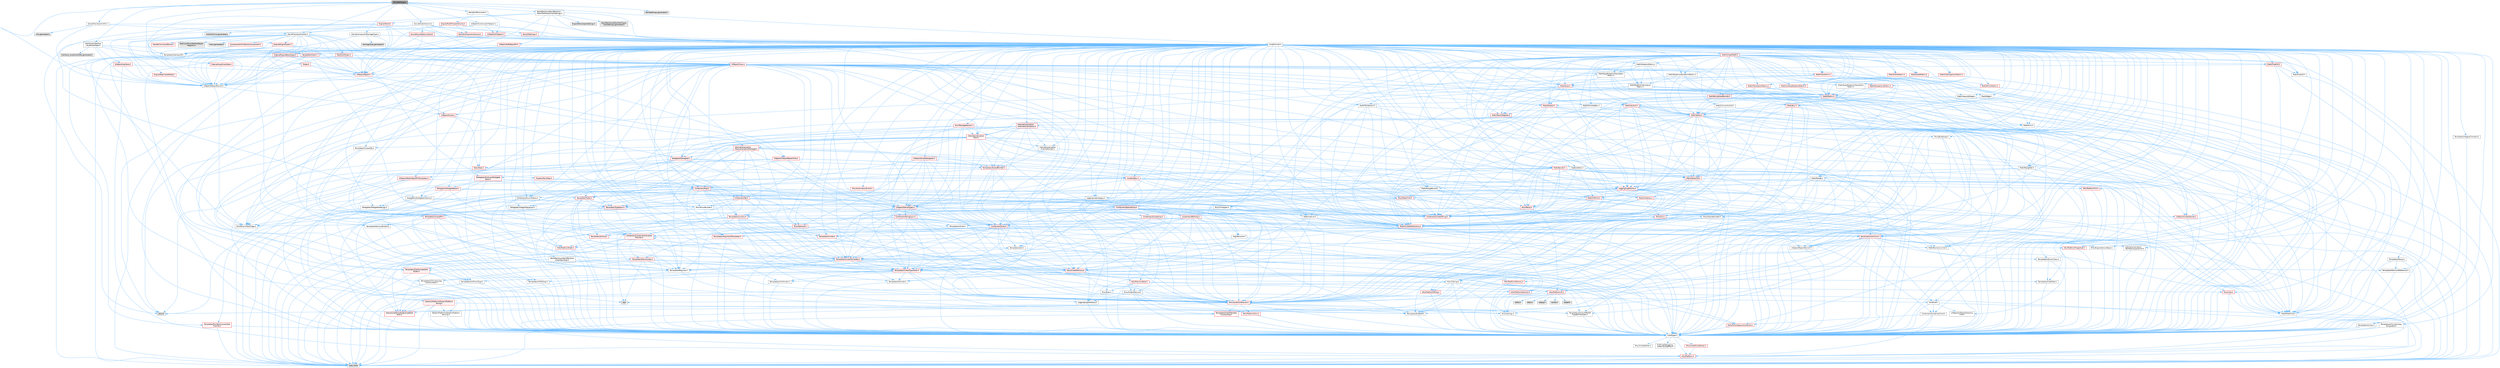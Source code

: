 digraph "WorldSettings.h"
{
 // INTERACTIVE_SVG=YES
 // LATEX_PDF_SIZE
  bgcolor="transparent";
  edge [fontname=Helvetica,fontsize=10,labelfontname=Helvetica,labelfontsize=10];
  node [fontname=Helvetica,fontsize=10,shape=box,height=0.2,width=0.4];
  Node1 [id="Node000001",label="WorldSettings.h",height=0.2,width=0.4,color="gray40", fillcolor="grey60", style="filled", fontcolor="black",tooltip=" "];
  Node1 -> Node2 [id="edge1_Node000001_Node000002",color="steelblue1",style="solid",tooltip=" "];
  Node2 [id="Node000002",label="CoreMinimal.h",height=0.2,width=0.4,color="grey40", fillcolor="white", style="filled",URL="$d7/d67/CoreMinimal_8h.html",tooltip=" "];
  Node2 -> Node3 [id="edge2_Node000002_Node000003",color="steelblue1",style="solid",tooltip=" "];
  Node3 [id="Node000003",label="CoreTypes.h",height=0.2,width=0.4,color="grey40", fillcolor="white", style="filled",URL="$dc/dec/CoreTypes_8h.html",tooltip=" "];
  Node3 -> Node4 [id="edge3_Node000003_Node000004",color="steelblue1",style="solid",tooltip=" "];
  Node4 [id="Node000004",label="HAL/Platform.h",height=0.2,width=0.4,color="red", fillcolor="#FFF0F0", style="filled",URL="$d9/dd0/Platform_8h.html",tooltip=" "];
  Node4 -> Node7 [id="edge4_Node000004_Node000007",color="steelblue1",style="solid",tooltip=" "];
  Node7 [id="Node000007",label="type_traits",height=0.2,width=0.4,color="grey60", fillcolor="#E0E0E0", style="filled",tooltip=" "];
  Node3 -> Node14 [id="edge5_Node000003_Node000014",color="steelblue1",style="solid",tooltip=" "];
  Node14 [id="Node000014",label="ProfilingDebugging\l/UMemoryDefines.h",height=0.2,width=0.4,color="grey40", fillcolor="white", style="filled",URL="$d2/da2/UMemoryDefines_8h.html",tooltip=" "];
  Node3 -> Node15 [id="edge6_Node000003_Node000015",color="steelblue1",style="solid",tooltip=" "];
  Node15 [id="Node000015",label="Misc/CoreMiscDefines.h",height=0.2,width=0.4,color="red", fillcolor="#FFF0F0", style="filled",URL="$da/d38/CoreMiscDefines_8h.html",tooltip=" "];
  Node15 -> Node4 [id="edge7_Node000015_Node000004",color="steelblue1",style="solid",tooltip=" "];
  Node3 -> Node16 [id="edge8_Node000003_Node000016",color="steelblue1",style="solid",tooltip=" "];
  Node16 [id="Node000016",label="Misc/CoreDefines.h",height=0.2,width=0.4,color="grey40", fillcolor="white", style="filled",URL="$d3/dd2/CoreDefines_8h.html",tooltip=" "];
  Node2 -> Node17 [id="edge9_Node000002_Node000017",color="steelblue1",style="solid",tooltip=" "];
  Node17 [id="Node000017",label="CoreFwd.h",height=0.2,width=0.4,color="grey40", fillcolor="white", style="filled",URL="$d1/d1e/CoreFwd_8h.html",tooltip=" "];
  Node17 -> Node3 [id="edge10_Node000017_Node000003",color="steelblue1",style="solid",tooltip=" "];
  Node17 -> Node18 [id="edge11_Node000017_Node000018",color="steelblue1",style="solid",tooltip=" "];
  Node18 [id="Node000018",label="Containers/ContainersFwd.h",height=0.2,width=0.4,color="grey40", fillcolor="white", style="filled",URL="$d4/d0a/ContainersFwd_8h.html",tooltip=" "];
  Node18 -> Node4 [id="edge12_Node000018_Node000004",color="steelblue1",style="solid",tooltip=" "];
  Node18 -> Node3 [id="edge13_Node000018_Node000003",color="steelblue1",style="solid",tooltip=" "];
  Node18 -> Node19 [id="edge14_Node000018_Node000019",color="steelblue1",style="solid",tooltip=" "];
  Node19 [id="Node000019",label="Traits/IsContiguousContainer.h",height=0.2,width=0.4,color="red", fillcolor="#FFF0F0", style="filled",URL="$d5/d3c/IsContiguousContainer_8h.html",tooltip=" "];
  Node19 -> Node3 [id="edge15_Node000019_Node000003",color="steelblue1",style="solid",tooltip=" "];
  Node17 -> Node22 [id="edge16_Node000017_Node000022",color="steelblue1",style="solid",tooltip=" "];
  Node22 [id="Node000022",label="Math/MathFwd.h",height=0.2,width=0.4,color="grey40", fillcolor="white", style="filled",URL="$d2/d10/MathFwd_8h.html",tooltip=" "];
  Node22 -> Node4 [id="edge17_Node000022_Node000004",color="steelblue1",style="solid",tooltip=" "];
  Node17 -> Node23 [id="edge18_Node000017_Node000023",color="steelblue1",style="solid",tooltip=" "];
  Node23 [id="Node000023",label="UObject/UObjectHierarchy\lFwd.h",height=0.2,width=0.4,color="grey40", fillcolor="white", style="filled",URL="$d3/d13/UObjectHierarchyFwd_8h.html",tooltip=" "];
  Node2 -> Node23 [id="edge19_Node000002_Node000023",color="steelblue1",style="solid",tooltip=" "];
  Node2 -> Node18 [id="edge20_Node000002_Node000018",color="steelblue1",style="solid",tooltip=" "];
  Node2 -> Node24 [id="edge21_Node000002_Node000024",color="steelblue1",style="solid",tooltip=" "];
  Node24 [id="Node000024",label="Misc/VarArgs.h",height=0.2,width=0.4,color="grey40", fillcolor="white", style="filled",URL="$d5/d6f/VarArgs_8h.html",tooltip=" "];
  Node24 -> Node3 [id="edge22_Node000024_Node000003",color="steelblue1",style="solid",tooltip=" "];
  Node2 -> Node25 [id="edge23_Node000002_Node000025",color="steelblue1",style="solid",tooltip=" "];
  Node25 [id="Node000025",label="Logging/LogVerbosity.h",height=0.2,width=0.4,color="grey40", fillcolor="white", style="filled",URL="$d2/d8f/LogVerbosity_8h.html",tooltip=" "];
  Node25 -> Node3 [id="edge24_Node000025_Node000003",color="steelblue1",style="solid",tooltip=" "];
  Node2 -> Node26 [id="edge25_Node000002_Node000026",color="steelblue1",style="solid",tooltip=" "];
  Node26 [id="Node000026",label="Misc/OutputDevice.h",height=0.2,width=0.4,color="grey40", fillcolor="white", style="filled",URL="$d7/d32/OutputDevice_8h.html",tooltip=" "];
  Node26 -> Node17 [id="edge26_Node000026_Node000017",color="steelblue1",style="solid",tooltip=" "];
  Node26 -> Node3 [id="edge27_Node000026_Node000003",color="steelblue1",style="solid",tooltip=" "];
  Node26 -> Node25 [id="edge28_Node000026_Node000025",color="steelblue1",style="solid",tooltip=" "];
  Node26 -> Node24 [id="edge29_Node000026_Node000024",color="steelblue1",style="solid",tooltip=" "];
  Node26 -> Node27 [id="edge30_Node000026_Node000027",color="steelblue1",style="solid",tooltip=" "];
  Node27 [id="Node000027",label="Templates/IsArrayOrRefOf\lTypeByPredicate.h",height=0.2,width=0.4,color="grey40", fillcolor="white", style="filled",URL="$d6/da1/IsArrayOrRefOfTypeByPredicate_8h.html",tooltip=" "];
  Node27 -> Node3 [id="edge31_Node000027_Node000003",color="steelblue1",style="solid",tooltip=" "];
  Node26 -> Node28 [id="edge32_Node000026_Node000028",color="steelblue1",style="solid",tooltip=" "];
  Node28 [id="Node000028",label="Templates/IsValidVariadic\lFunctionArg.h",height=0.2,width=0.4,color="red", fillcolor="#FFF0F0", style="filled",URL="$d0/dc8/IsValidVariadicFunctionArg_8h.html",tooltip=" "];
  Node28 -> Node3 [id="edge33_Node000028_Node000003",color="steelblue1",style="solid",tooltip=" "];
  Node28 -> Node7 [id="edge34_Node000028_Node000007",color="steelblue1",style="solid",tooltip=" "];
  Node26 -> Node30 [id="edge35_Node000026_Node000030",color="steelblue1",style="solid",tooltip=" "];
  Node30 [id="Node000030",label="Traits/IsCharEncodingCompatible\lWith.h",height=0.2,width=0.4,color="red", fillcolor="#FFF0F0", style="filled",URL="$df/dd1/IsCharEncodingCompatibleWith_8h.html",tooltip=" "];
  Node30 -> Node7 [id="edge36_Node000030_Node000007",color="steelblue1",style="solid",tooltip=" "];
  Node2 -> Node32 [id="edge37_Node000002_Node000032",color="steelblue1",style="solid",tooltip=" "];
  Node32 [id="Node000032",label="HAL/PlatformCrt.h",height=0.2,width=0.4,color="red", fillcolor="#FFF0F0", style="filled",URL="$d8/d75/PlatformCrt_8h.html",tooltip=" "];
  Node32 -> Node33 [id="edge38_Node000032_Node000033",color="steelblue1",style="solid",tooltip=" "];
  Node33 [id="Node000033",label="new",height=0.2,width=0.4,color="grey60", fillcolor="#E0E0E0", style="filled",tooltip=" "];
  Node32 -> Node34 [id="edge39_Node000032_Node000034",color="steelblue1",style="solid",tooltip=" "];
  Node34 [id="Node000034",label="wchar.h",height=0.2,width=0.4,color="grey60", fillcolor="#E0E0E0", style="filled",tooltip=" "];
  Node32 -> Node35 [id="edge40_Node000032_Node000035",color="steelblue1",style="solid",tooltip=" "];
  Node35 [id="Node000035",label="stddef.h",height=0.2,width=0.4,color="grey60", fillcolor="#E0E0E0", style="filled",tooltip=" "];
  Node32 -> Node36 [id="edge41_Node000032_Node000036",color="steelblue1",style="solid",tooltip=" "];
  Node36 [id="Node000036",label="stdlib.h",height=0.2,width=0.4,color="grey60", fillcolor="#E0E0E0", style="filled",tooltip=" "];
  Node32 -> Node37 [id="edge42_Node000032_Node000037",color="steelblue1",style="solid",tooltip=" "];
  Node37 [id="Node000037",label="stdio.h",height=0.2,width=0.4,color="grey60", fillcolor="#E0E0E0", style="filled",tooltip=" "];
  Node32 -> Node38 [id="edge43_Node000032_Node000038",color="steelblue1",style="solid",tooltip=" "];
  Node38 [id="Node000038",label="stdarg.h",height=0.2,width=0.4,color="grey60", fillcolor="#E0E0E0", style="filled",tooltip=" "];
  Node2 -> Node42 [id="edge44_Node000002_Node000042",color="steelblue1",style="solid",tooltip=" "];
  Node42 [id="Node000042",label="HAL/PlatformMisc.h",height=0.2,width=0.4,color="red", fillcolor="#FFF0F0", style="filled",URL="$d0/df5/PlatformMisc_8h.html",tooltip=" "];
  Node42 -> Node3 [id="edge45_Node000042_Node000003",color="steelblue1",style="solid",tooltip=" "];
  Node2 -> Node61 [id="edge46_Node000002_Node000061",color="steelblue1",style="solid",tooltip=" "];
  Node61 [id="Node000061",label="Misc/AssertionMacros.h",height=0.2,width=0.4,color="red", fillcolor="#FFF0F0", style="filled",URL="$d0/dfa/AssertionMacros_8h.html",tooltip=" "];
  Node61 -> Node3 [id="edge47_Node000061_Node000003",color="steelblue1",style="solid",tooltip=" "];
  Node61 -> Node4 [id="edge48_Node000061_Node000004",color="steelblue1",style="solid",tooltip=" "];
  Node61 -> Node42 [id="edge49_Node000061_Node000042",color="steelblue1",style="solid",tooltip=" "];
  Node61 -> Node62 [id="edge50_Node000061_Node000062",color="steelblue1",style="solid",tooltip=" "];
  Node62 [id="Node000062",label="Templates/EnableIf.h",height=0.2,width=0.4,color="grey40", fillcolor="white", style="filled",URL="$d7/d60/EnableIf_8h.html",tooltip=" "];
  Node62 -> Node3 [id="edge51_Node000062_Node000003",color="steelblue1",style="solid",tooltip=" "];
  Node61 -> Node27 [id="edge52_Node000061_Node000027",color="steelblue1",style="solid",tooltip=" "];
  Node61 -> Node28 [id="edge53_Node000061_Node000028",color="steelblue1",style="solid",tooltip=" "];
  Node61 -> Node30 [id="edge54_Node000061_Node000030",color="steelblue1",style="solid",tooltip=" "];
  Node61 -> Node24 [id="edge55_Node000061_Node000024",color="steelblue1",style="solid",tooltip=" "];
  Node61 -> Node69 [id="edge56_Node000061_Node000069",color="steelblue1",style="solid",tooltip=" "];
  Node69 [id="Node000069",label="atomic",height=0.2,width=0.4,color="grey60", fillcolor="#E0E0E0", style="filled",tooltip=" "];
  Node2 -> Node70 [id="edge57_Node000002_Node000070",color="steelblue1",style="solid",tooltip=" "];
  Node70 [id="Node000070",label="Templates/IsPointer.h",height=0.2,width=0.4,color="grey40", fillcolor="white", style="filled",URL="$d7/d05/IsPointer_8h.html",tooltip=" "];
  Node70 -> Node3 [id="edge58_Node000070_Node000003",color="steelblue1",style="solid",tooltip=" "];
  Node2 -> Node71 [id="edge59_Node000002_Node000071",color="steelblue1",style="solid",tooltip=" "];
  Node71 [id="Node000071",label="HAL/PlatformMemory.h",height=0.2,width=0.4,color="red", fillcolor="#FFF0F0", style="filled",URL="$de/d68/PlatformMemory_8h.html",tooltip=" "];
  Node71 -> Node3 [id="edge60_Node000071_Node000003",color="steelblue1",style="solid",tooltip=" "];
  Node2 -> Node54 [id="edge61_Node000002_Node000054",color="steelblue1",style="solid",tooltip=" "];
  Node54 [id="Node000054",label="HAL/PlatformAtomics.h",height=0.2,width=0.4,color="red", fillcolor="#FFF0F0", style="filled",URL="$d3/d36/PlatformAtomics_8h.html",tooltip=" "];
  Node54 -> Node3 [id="edge62_Node000054_Node000003",color="steelblue1",style="solid",tooltip=" "];
  Node2 -> Node76 [id="edge63_Node000002_Node000076",color="steelblue1",style="solid",tooltip=" "];
  Node76 [id="Node000076",label="Misc/Exec.h",height=0.2,width=0.4,color="grey40", fillcolor="white", style="filled",URL="$de/ddb/Exec_8h.html",tooltip=" "];
  Node76 -> Node3 [id="edge64_Node000076_Node000003",color="steelblue1",style="solid",tooltip=" "];
  Node76 -> Node61 [id="edge65_Node000076_Node000061",color="steelblue1",style="solid",tooltip=" "];
  Node2 -> Node77 [id="edge66_Node000002_Node000077",color="steelblue1",style="solid",tooltip=" "];
  Node77 [id="Node000077",label="HAL/MemoryBase.h",height=0.2,width=0.4,color="red", fillcolor="#FFF0F0", style="filled",URL="$d6/d9f/MemoryBase_8h.html",tooltip=" "];
  Node77 -> Node3 [id="edge67_Node000077_Node000003",color="steelblue1",style="solid",tooltip=" "];
  Node77 -> Node54 [id="edge68_Node000077_Node000054",color="steelblue1",style="solid",tooltip=" "];
  Node77 -> Node32 [id="edge69_Node000077_Node000032",color="steelblue1",style="solid",tooltip=" "];
  Node77 -> Node76 [id="edge70_Node000077_Node000076",color="steelblue1",style="solid",tooltip=" "];
  Node77 -> Node26 [id="edge71_Node000077_Node000026",color="steelblue1",style="solid",tooltip=" "];
  Node2 -> Node87 [id="edge72_Node000002_Node000087",color="steelblue1",style="solid",tooltip=" "];
  Node87 [id="Node000087",label="HAL/UnrealMemory.h",height=0.2,width=0.4,color="red", fillcolor="#FFF0F0", style="filled",URL="$d9/d96/UnrealMemory_8h.html",tooltip=" "];
  Node87 -> Node3 [id="edge73_Node000087_Node000003",color="steelblue1",style="solid",tooltip=" "];
  Node87 -> Node77 [id="edge74_Node000087_Node000077",color="steelblue1",style="solid",tooltip=" "];
  Node87 -> Node71 [id="edge75_Node000087_Node000071",color="steelblue1",style="solid",tooltip=" "];
  Node87 -> Node70 [id="edge76_Node000087_Node000070",color="steelblue1",style="solid",tooltip=" "];
  Node2 -> Node89 [id="edge77_Node000002_Node000089",color="steelblue1",style="solid",tooltip=" "];
  Node89 [id="Node000089",label="Templates/IsArithmetic.h",height=0.2,width=0.4,color="grey40", fillcolor="white", style="filled",URL="$d2/d5d/IsArithmetic_8h.html",tooltip=" "];
  Node89 -> Node3 [id="edge78_Node000089_Node000003",color="steelblue1",style="solid",tooltip=" "];
  Node2 -> Node83 [id="edge79_Node000002_Node000083",color="steelblue1",style="solid",tooltip=" "];
  Node83 [id="Node000083",label="Templates/AndOrNot.h",height=0.2,width=0.4,color="grey40", fillcolor="white", style="filled",URL="$db/d0a/AndOrNot_8h.html",tooltip=" "];
  Node83 -> Node3 [id="edge80_Node000083_Node000003",color="steelblue1",style="solid",tooltip=" "];
  Node2 -> Node90 [id="edge81_Node000002_Node000090",color="steelblue1",style="solid",tooltip=" "];
  Node90 [id="Node000090",label="Templates/IsPODType.h",height=0.2,width=0.4,color="grey40", fillcolor="white", style="filled",URL="$d7/db1/IsPODType_8h.html",tooltip=" "];
  Node90 -> Node3 [id="edge82_Node000090_Node000003",color="steelblue1",style="solid",tooltip=" "];
  Node2 -> Node91 [id="edge83_Node000002_Node000091",color="steelblue1",style="solid",tooltip=" "];
  Node91 [id="Node000091",label="Templates/IsUECoreType.h",height=0.2,width=0.4,color="grey40", fillcolor="white", style="filled",URL="$d1/db8/IsUECoreType_8h.html",tooltip=" "];
  Node91 -> Node3 [id="edge84_Node000091_Node000003",color="steelblue1",style="solid",tooltip=" "];
  Node91 -> Node7 [id="edge85_Node000091_Node000007",color="steelblue1",style="solid",tooltip=" "];
  Node2 -> Node84 [id="edge86_Node000002_Node000084",color="steelblue1",style="solid",tooltip=" "];
  Node84 [id="Node000084",label="Templates/IsTriviallyCopy\lConstructible.h",height=0.2,width=0.4,color="grey40", fillcolor="white", style="filled",URL="$d3/d78/IsTriviallyCopyConstructible_8h.html",tooltip=" "];
  Node84 -> Node3 [id="edge87_Node000084_Node000003",color="steelblue1",style="solid",tooltip=" "];
  Node84 -> Node7 [id="edge88_Node000084_Node000007",color="steelblue1",style="solid",tooltip=" "];
  Node2 -> Node92 [id="edge89_Node000002_Node000092",color="steelblue1",style="solid",tooltip=" "];
  Node92 [id="Node000092",label="Templates/UnrealTypeTraits.h",height=0.2,width=0.4,color="red", fillcolor="#FFF0F0", style="filled",URL="$d2/d2d/UnrealTypeTraits_8h.html",tooltip=" "];
  Node92 -> Node3 [id="edge90_Node000092_Node000003",color="steelblue1",style="solid",tooltip=" "];
  Node92 -> Node70 [id="edge91_Node000092_Node000070",color="steelblue1",style="solid",tooltip=" "];
  Node92 -> Node61 [id="edge92_Node000092_Node000061",color="steelblue1",style="solid",tooltip=" "];
  Node92 -> Node83 [id="edge93_Node000092_Node000083",color="steelblue1",style="solid",tooltip=" "];
  Node92 -> Node62 [id="edge94_Node000092_Node000062",color="steelblue1",style="solid",tooltip=" "];
  Node92 -> Node89 [id="edge95_Node000092_Node000089",color="steelblue1",style="solid",tooltip=" "];
  Node92 -> Node90 [id="edge96_Node000092_Node000090",color="steelblue1",style="solid",tooltip=" "];
  Node92 -> Node91 [id="edge97_Node000092_Node000091",color="steelblue1",style="solid",tooltip=" "];
  Node92 -> Node84 [id="edge98_Node000092_Node000084",color="steelblue1",style="solid",tooltip=" "];
  Node2 -> Node62 [id="edge99_Node000002_Node000062",color="steelblue1",style="solid",tooltip=" "];
  Node2 -> Node94 [id="edge100_Node000002_Node000094",color="steelblue1",style="solid",tooltip=" "];
  Node94 [id="Node000094",label="Templates/RemoveReference.h",height=0.2,width=0.4,color="grey40", fillcolor="white", style="filled",URL="$da/dbe/RemoveReference_8h.html",tooltip=" "];
  Node94 -> Node3 [id="edge101_Node000094_Node000003",color="steelblue1",style="solid",tooltip=" "];
  Node2 -> Node95 [id="edge102_Node000002_Node000095",color="steelblue1",style="solid",tooltip=" "];
  Node95 [id="Node000095",label="Templates/IntegralConstant.h",height=0.2,width=0.4,color="grey40", fillcolor="white", style="filled",URL="$db/d1b/IntegralConstant_8h.html",tooltip=" "];
  Node95 -> Node3 [id="edge103_Node000095_Node000003",color="steelblue1",style="solid",tooltip=" "];
  Node2 -> Node96 [id="edge104_Node000002_Node000096",color="steelblue1",style="solid",tooltip=" "];
  Node96 [id="Node000096",label="Templates/IsClass.h",height=0.2,width=0.4,color="grey40", fillcolor="white", style="filled",URL="$db/dcb/IsClass_8h.html",tooltip=" "];
  Node96 -> Node3 [id="edge105_Node000096_Node000003",color="steelblue1",style="solid",tooltip=" "];
  Node2 -> Node97 [id="edge106_Node000002_Node000097",color="steelblue1",style="solid",tooltip=" "];
  Node97 [id="Node000097",label="Templates/TypeCompatible\lBytes.h",height=0.2,width=0.4,color="red", fillcolor="#FFF0F0", style="filled",URL="$df/d0a/TypeCompatibleBytes_8h.html",tooltip=" "];
  Node97 -> Node3 [id="edge107_Node000097_Node000003",color="steelblue1",style="solid",tooltip=" "];
  Node97 -> Node33 [id="edge108_Node000097_Node000033",color="steelblue1",style="solid",tooltip=" "];
  Node97 -> Node7 [id="edge109_Node000097_Node000007",color="steelblue1",style="solid",tooltip=" "];
  Node2 -> Node19 [id="edge110_Node000002_Node000019",color="steelblue1",style="solid",tooltip=" "];
  Node2 -> Node98 [id="edge111_Node000002_Node000098",color="steelblue1",style="solid",tooltip=" "];
  Node98 [id="Node000098",label="Templates/UnrealTemplate.h",height=0.2,width=0.4,color="red", fillcolor="#FFF0F0", style="filled",URL="$d4/d24/UnrealTemplate_8h.html",tooltip=" "];
  Node98 -> Node3 [id="edge112_Node000098_Node000003",color="steelblue1",style="solid",tooltip=" "];
  Node98 -> Node70 [id="edge113_Node000098_Node000070",color="steelblue1",style="solid",tooltip=" "];
  Node98 -> Node87 [id="edge114_Node000098_Node000087",color="steelblue1",style="solid",tooltip=" "];
  Node98 -> Node92 [id="edge115_Node000098_Node000092",color="steelblue1",style="solid",tooltip=" "];
  Node98 -> Node94 [id="edge116_Node000098_Node000094",color="steelblue1",style="solid",tooltip=" "];
  Node98 -> Node64 [id="edge117_Node000098_Node000064",color="steelblue1",style="solid",tooltip=" "];
  Node64 [id="Node000064",label="Templates/Requires.h",height=0.2,width=0.4,color="grey40", fillcolor="white", style="filled",URL="$dc/d96/Requires_8h.html",tooltip=" "];
  Node64 -> Node62 [id="edge118_Node000064_Node000062",color="steelblue1",style="solid",tooltip=" "];
  Node64 -> Node7 [id="edge119_Node000064_Node000007",color="steelblue1",style="solid",tooltip=" "];
  Node98 -> Node97 [id="edge120_Node000098_Node000097",color="steelblue1",style="solid",tooltip=" "];
  Node98 -> Node19 [id="edge121_Node000098_Node000019",color="steelblue1",style="solid",tooltip=" "];
  Node98 -> Node7 [id="edge122_Node000098_Node000007",color="steelblue1",style="solid",tooltip=" "];
  Node2 -> Node47 [id="edge123_Node000002_Node000047",color="steelblue1",style="solid",tooltip=" "];
  Node47 [id="Node000047",label="Math/NumericLimits.h",height=0.2,width=0.4,color="grey40", fillcolor="white", style="filled",URL="$df/d1b/NumericLimits_8h.html",tooltip=" "];
  Node47 -> Node3 [id="edge124_Node000047_Node000003",color="steelblue1",style="solid",tooltip=" "];
  Node2 -> Node102 [id="edge125_Node000002_Node000102",color="steelblue1",style="solid",tooltip=" "];
  Node102 [id="Node000102",label="HAL/PlatformMath.h",height=0.2,width=0.4,color="red", fillcolor="#FFF0F0", style="filled",URL="$dc/d53/PlatformMath_8h.html",tooltip=" "];
  Node102 -> Node3 [id="edge126_Node000102_Node000003",color="steelblue1",style="solid",tooltip=" "];
  Node2 -> Node85 [id="edge127_Node000002_Node000085",color="steelblue1",style="solid",tooltip=" "];
  Node85 [id="Node000085",label="Templates/IsTriviallyCopy\lAssignable.h",height=0.2,width=0.4,color="grey40", fillcolor="white", style="filled",URL="$d2/df2/IsTriviallyCopyAssignable_8h.html",tooltip=" "];
  Node85 -> Node3 [id="edge128_Node000085_Node000003",color="steelblue1",style="solid",tooltip=" "];
  Node85 -> Node7 [id="edge129_Node000085_Node000007",color="steelblue1",style="solid",tooltip=" "];
  Node2 -> Node110 [id="edge130_Node000002_Node000110",color="steelblue1",style="solid",tooltip=" "];
  Node110 [id="Node000110",label="Templates/MemoryOps.h",height=0.2,width=0.4,color="red", fillcolor="#FFF0F0", style="filled",URL="$db/dea/MemoryOps_8h.html",tooltip=" "];
  Node110 -> Node3 [id="edge131_Node000110_Node000003",color="steelblue1",style="solid",tooltip=" "];
  Node110 -> Node87 [id="edge132_Node000110_Node000087",color="steelblue1",style="solid",tooltip=" "];
  Node110 -> Node85 [id="edge133_Node000110_Node000085",color="steelblue1",style="solid",tooltip=" "];
  Node110 -> Node84 [id="edge134_Node000110_Node000084",color="steelblue1",style="solid",tooltip=" "];
  Node110 -> Node64 [id="edge135_Node000110_Node000064",color="steelblue1",style="solid",tooltip=" "];
  Node110 -> Node92 [id="edge136_Node000110_Node000092",color="steelblue1",style="solid",tooltip=" "];
  Node110 -> Node33 [id="edge137_Node000110_Node000033",color="steelblue1",style="solid",tooltip=" "];
  Node110 -> Node7 [id="edge138_Node000110_Node000007",color="steelblue1",style="solid",tooltip=" "];
  Node2 -> Node111 [id="edge139_Node000002_Node000111",color="steelblue1",style="solid",tooltip=" "];
  Node111 [id="Node000111",label="Containers/ContainerAllocation\lPolicies.h",height=0.2,width=0.4,color="red", fillcolor="#FFF0F0", style="filled",URL="$d7/dff/ContainerAllocationPolicies_8h.html",tooltip=" "];
  Node111 -> Node3 [id="edge140_Node000111_Node000003",color="steelblue1",style="solid",tooltip=" "];
  Node111 -> Node111 [id="edge141_Node000111_Node000111",color="steelblue1",style="solid",tooltip=" "];
  Node111 -> Node102 [id="edge142_Node000111_Node000102",color="steelblue1",style="solid",tooltip=" "];
  Node111 -> Node87 [id="edge143_Node000111_Node000087",color="steelblue1",style="solid",tooltip=" "];
  Node111 -> Node47 [id="edge144_Node000111_Node000047",color="steelblue1",style="solid",tooltip=" "];
  Node111 -> Node61 [id="edge145_Node000111_Node000061",color="steelblue1",style="solid",tooltip=" "];
  Node111 -> Node110 [id="edge146_Node000111_Node000110",color="steelblue1",style="solid",tooltip=" "];
  Node111 -> Node97 [id="edge147_Node000111_Node000097",color="steelblue1",style="solid",tooltip=" "];
  Node111 -> Node7 [id="edge148_Node000111_Node000007",color="steelblue1",style="solid",tooltip=" "];
  Node2 -> Node114 [id="edge149_Node000002_Node000114",color="steelblue1",style="solid",tooltip=" "];
  Node114 [id="Node000114",label="Templates/IsEnumClass.h",height=0.2,width=0.4,color="grey40", fillcolor="white", style="filled",URL="$d7/d15/IsEnumClass_8h.html",tooltip=" "];
  Node114 -> Node3 [id="edge150_Node000114_Node000003",color="steelblue1",style="solid",tooltip=" "];
  Node114 -> Node83 [id="edge151_Node000114_Node000083",color="steelblue1",style="solid",tooltip=" "];
  Node2 -> Node115 [id="edge152_Node000002_Node000115",color="steelblue1",style="solid",tooltip=" "];
  Node115 [id="Node000115",label="HAL/PlatformProperties.h",height=0.2,width=0.4,color="red", fillcolor="#FFF0F0", style="filled",URL="$d9/db0/PlatformProperties_8h.html",tooltip=" "];
  Node115 -> Node3 [id="edge153_Node000115_Node000003",color="steelblue1",style="solid",tooltip=" "];
  Node2 -> Node118 [id="edge154_Node000002_Node000118",color="steelblue1",style="solid",tooltip=" "];
  Node118 [id="Node000118",label="Misc/EngineVersionBase.h",height=0.2,width=0.4,color="grey40", fillcolor="white", style="filled",URL="$d5/d2b/EngineVersionBase_8h.html",tooltip=" "];
  Node118 -> Node3 [id="edge155_Node000118_Node000003",color="steelblue1",style="solid",tooltip=" "];
  Node2 -> Node119 [id="edge156_Node000002_Node000119",color="steelblue1",style="solid",tooltip=" "];
  Node119 [id="Node000119",label="Internationalization\l/TextNamespaceFwd.h",height=0.2,width=0.4,color="grey40", fillcolor="white", style="filled",URL="$d8/d97/TextNamespaceFwd_8h.html",tooltip=" "];
  Node119 -> Node3 [id="edge157_Node000119_Node000003",color="steelblue1",style="solid",tooltip=" "];
  Node2 -> Node120 [id="edge158_Node000002_Node000120",color="steelblue1",style="solid",tooltip=" "];
  Node120 [id="Node000120",label="Serialization/Archive.h",height=0.2,width=0.4,color="red", fillcolor="#FFF0F0", style="filled",URL="$d7/d3b/Archive_8h.html",tooltip=" "];
  Node120 -> Node17 [id="edge159_Node000120_Node000017",color="steelblue1",style="solid",tooltip=" "];
  Node120 -> Node3 [id="edge160_Node000120_Node000003",color="steelblue1",style="solid",tooltip=" "];
  Node120 -> Node115 [id="edge161_Node000120_Node000115",color="steelblue1",style="solid",tooltip=" "];
  Node120 -> Node119 [id="edge162_Node000120_Node000119",color="steelblue1",style="solid",tooltip=" "];
  Node120 -> Node22 [id="edge163_Node000120_Node000022",color="steelblue1",style="solid",tooltip=" "];
  Node120 -> Node61 [id="edge164_Node000120_Node000061",color="steelblue1",style="solid",tooltip=" "];
  Node120 -> Node118 [id="edge165_Node000120_Node000118",color="steelblue1",style="solid",tooltip=" "];
  Node120 -> Node24 [id="edge166_Node000120_Node000024",color="steelblue1",style="solid",tooltip=" "];
  Node120 -> Node62 [id="edge167_Node000120_Node000062",color="steelblue1",style="solid",tooltip=" "];
  Node120 -> Node27 [id="edge168_Node000120_Node000027",color="steelblue1",style="solid",tooltip=" "];
  Node120 -> Node114 [id="edge169_Node000120_Node000114",color="steelblue1",style="solid",tooltip=" "];
  Node120 -> Node28 [id="edge170_Node000120_Node000028",color="steelblue1",style="solid",tooltip=" "];
  Node120 -> Node98 [id="edge171_Node000120_Node000098",color="steelblue1",style="solid",tooltip=" "];
  Node120 -> Node30 [id="edge172_Node000120_Node000030",color="steelblue1",style="solid",tooltip=" "];
  Node120 -> Node123 [id="edge173_Node000120_Node000123",color="steelblue1",style="solid",tooltip=" "];
  Node123 [id="Node000123",label="UObject/ObjectVersion.h",height=0.2,width=0.4,color="grey40", fillcolor="white", style="filled",URL="$da/d63/ObjectVersion_8h.html",tooltip=" "];
  Node123 -> Node3 [id="edge174_Node000123_Node000003",color="steelblue1",style="solid",tooltip=" "];
  Node2 -> Node124 [id="edge175_Node000002_Node000124",color="steelblue1",style="solid",tooltip=" "];
  Node124 [id="Node000124",label="Templates/Less.h",height=0.2,width=0.4,color="grey40", fillcolor="white", style="filled",URL="$de/dc8/Less_8h.html",tooltip=" "];
  Node124 -> Node3 [id="edge176_Node000124_Node000003",color="steelblue1",style="solid",tooltip=" "];
  Node124 -> Node98 [id="edge177_Node000124_Node000098",color="steelblue1",style="solid",tooltip=" "];
  Node2 -> Node125 [id="edge178_Node000002_Node000125",color="steelblue1",style="solid",tooltip=" "];
  Node125 [id="Node000125",label="Templates/Sorting.h",height=0.2,width=0.4,color="red", fillcolor="#FFF0F0", style="filled",URL="$d3/d9e/Sorting_8h.html",tooltip=" "];
  Node125 -> Node3 [id="edge179_Node000125_Node000003",color="steelblue1",style="solid",tooltip=" "];
  Node125 -> Node102 [id="edge180_Node000125_Node000102",color="steelblue1",style="solid",tooltip=" "];
  Node125 -> Node124 [id="edge181_Node000125_Node000124",color="steelblue1",style="solid",tooltip=" "];
  Node2 -> Node136 [id="edge182_Node000002_Node000136",color="steelblue1",style="solid",tooltip=" "];
  Node136 [id="Node000136",label="Misc/Char.h",height=0.2,width=0.4,color="red", fillcolor="#FFF0F0", style="filled",URL="$d0/d58/Char_8h.html",tooltip=" "];
  Node136 -> Node3 [id="edge183_Node000136_Node000003",color="steelblue1",style="solid",tooltip=" "];
  Node136 -> Node7 [id="edge184_Node000136_Node000007",color="steelblue1",style="solid",tooltip=" "];
  Node2 -> Node139 [id="edge185_Node000002_Node000139",color="steelblue1",style="solid",tooltip=" "];
  Node139 [id="Node000139",label="GenericPlatform/GenericPlatform\lStricmp.h",height=0.2,width=0.4,color="grey40", fillcolor="white", style="filled",URL="$d2/d86/GenericPlatformStricmp_8h.html",tooltip=" "];
  Node139 -> Node3 [id="edge186_Node000139_Node000003",color="steelblue1",style="solid",tooltip=" "];
  Node2 -> Node140 [id="edge187_Node000002_Node000140",color="steelblue1",style="solid",tooltip=" "];
  Node140 [id="Node000140",label="GenericPlatform/GenericPlatform\lString.h",height=0.2,width=0.4,color="red", fillcolor="#FFF0F0", style="filled",URL="$dd/d20/GenericPlatformString_8h.html",tooltip=" "];
  Node140 -> Node3 [id="edge188_Node000140_Node000003",color="steelblue1",style="solid",tooltip=" "];
  Node140 -> Node139 [id="edge189_Node000140_Node000139",color="steelblue1",style="solid",tooltip=" "];
  Node140 -> Node62 [id="edge190_Node000140_Node000062",color="steelblue1",style="solid",tooltip=" "];
  Node140 -> Node30 [id="edge191_Node000140_Node000030",color="steelblue1",style="solid",tooltip=" "];
  Node140 -> Node7 [id="edge192_Node000140_Node000007",color="steelblue1",style="solid",tooltip=" "];
  Node2 -> Node73 [id="edge193_Node000002_Node000073",color="steelblue1",style="solid",tooltip=" "];
  Node73 [id="Node000073",label="HAL/PlatformString.h",height=0.2,width=0.4,color="red", fillcolor="#FFF0F0", style="filled",URL="$db/db5/PlatformString_8h.html",tooltip=" "];
  Node73 -> Node3 [id="edge194_Node000073_Node000003",color="steelblue1",style="solid",tooltip=" "];
  Node2 -> Node143 [id="edge195_Node000002_Node000143",color="steelblue1",style="solid",tooltip=" "];
  Node143 [id="Node000143",label="Misc/CString.h",height=0.2,width=0.4,color="grey40", fillcolor="white", style="filled",URL="$d2/d49/CString_8h.html",tooltip=" "];
  Node143 -> Node3 [id="edge196_Node000143_Node000003",color="steelblue1",style="solid",tooltip=" "];
  Node143 -> Node32 [id="edge197_Node000143_Node000032",color="steelblue1",style="solid",tooltip=" "];
  Node143 -> Node73 [id="edge198_Node000143_Node000073",color="steelblue1",style="solid",tooltip=" "];
  Node143 -> Node61 [id="edge199_Node000143_Node000061",color="steelblue1",style="solid",tooltip=" "];
  Node143 -> Node136 [id="edge200_Node000143_Node000136",color="steelblue1",style="solid",tooltip=" "];
  Node143 -> Node24 [id="edge201_Node000143_Node000024",color="steelblue1",style="solid",tooltip=" "];
  Node143 -> Node27 [id="edge202_Node000143_Node000027",color="steelblue1",style="solid",tooltip=" "];
  Node143 -> Node28 [id="edge203_Node000143_Node000028",color="steelblue1",style="solid",tooltip=" "];
  Node143 -> Node30 [id="edge204_Node000143_Node000030",color="steelblue1",style="solid",tooltip=" "];
  Node2 -> Node144 [id="edge205_Node000002_Node000144",color="steelblue1",style="solid",tooltip=" "];
  Node144 [id="Node000144",label="Misc/Crc.h",height=0.2,width=0.4,color="red", fillcolor="#FFF0F0", style="filled",URL="$d4/dd2/Crc_8h.html",tooltip=" "];
  Node144 -> Node3 [id="edge206_Node000144_Node000003",color="steelblue1",style="solid",tooltip=" "];
  Node144 -> Node73 [id="edge207_Node000144_Node000073",color="steelblue1",style="solid",tooltip=" "];
  Node144 -> Node61 [id="edge208_Node000144_Node000061",color="steelblue1",style="solid",tooltip=" "];
  Node144 -> Node143 [id="edge209_Node000144_Node000143",color="steelblue1",style="solid",tooltip=" "];
  Node144 -> Node136 [id="edge210_Node000144_Node000136",color="steelblue1",style="solid",tooltip=" "];
  Node144 -> Node92 [id="edge211_Node000144_Node000092",color="steelblue1",style="solid",tooltip=" "];
  Node2 -> Node135 [id="edge212_Node000002_Node000135",color="steelblue1",style="solid",tooltip=" "];
  Node135 [id="Node000135",label="Math/UnrealMathUtility.h",height=0.2,width=0.4,color="red", fillcolor="#FFF0F0", style="filled",URL="$db/db8/UnrealMathUtility_8h.html",tooltip=" "];
  Node135 -> Node3 [id="edge213_Node000135_Node000003",color="steelblue1",style="solid",tooltip=" "];
  Node135 -> Node61 [id="edge214_Node000135_Node000061",color="steelblue1",style="solid",tooltip=" "];
  Node135 -> Node102 [id="edge215_Node000135_Node000102",color="steelblue1",style="solid",tooltip=" "];
  Node135 -> Node22 [id="edge216_Node000135_Node000022",color="steelblue1",style="solid",tooltip=" "];
  Node135 -> Node64 [id="edge217_Node000135_Node000064",color="steelblue1",style="solid",tooltip=" "];
  Node2 -> Node145 [id="edge218_Node000002_Node000145",color="steelblue1",style="solid",tooltip=" "];
  Node145 [id="Node000145",label="Containers/UnrealString.h",height=0.2,width=0.4,color="red", fillcolor="#FFF0F0", style="filled",URL="$d5/dba/UnrealString_8h.html",tooltip=" "];
  Node2 -> Node149 [id="edge219_Node000002_Node000149",color="steelblue1",style="solid",tooltip=" "];
  Node149 [id="Node000149",label="Containers/Array.h",height=0.2,width=0.4,color="red", fillcolor="#FFF0F0", style="filled",URL="$df/dd0/Array_8h.html",tooltip=" "];
  Node149 -> Node3 [id="edge220_Node000149_Node000003",color="steelblue1",style="solid",tooltip=" "];
  Node149 -> Node61 [id="edge221_Node000149_Node000061",color="steelblue1",style="solid",tooltip=" "];
  Node149 -> Node87 [id="edge222_Node000149_Node000087",color="steelblue1",style="solid",tooltip=" "];
  Node149 -> Node92 [id="edge223_Node000149_Node000092",color="steelblue1",style="solid",tooltip=" "];
  Node149 -> Node98 [id="edge224_Node000149_Node000098",color="steelblue1",style="solid",tooltip=" "];
  Node149 -> Node111 [id="edge225_Node000149_Node000111",color="steelblue1",style="solid",tooltip=" "];
  Node149 -> Node120 [id="edge226_Node000149_Node000120",color="steelblue1",style="solid",tooltip=" "];
  Node149 -> Node128 [id="edge227_Node000149_Node000128",color="steelblue1",style="solid",tooltip=" "];
  Node128 [id="Node000128",label="Templates/Invoke.h",height=0.2,width=0.4,color="red", fillcolor="#FFF0F0", style="filled",URL="$d7/deb/Invoke_8h.html",tooltip=" "];
  Node128 -> Node3 [id="edge228_Node000128_Node000003",color="steelblue1",style="solid",tooltip=" "];
  Node128 -> Node98 [id="edge229_Node000128_Node000098",color="steelblue1",style="solid",tooltip=" "];
  Node128 -> Node7 [id="edge230_Node000128_Node000007",color="steelblue1",style="solid",tooltip=" "];
  Node149 -> Node124 [id="edge231_Node000149_Node000124",color="steelblue1",style="solid",tooltip=" "];
  Node149 -> Node64 [id="edge232_Node000149_Node000064",color="steelblue1",style="solid",tooltip=" "];
  Node149 -> Node125 [id="edge233_Node000149_Node000125",color="steelblue1",style="solid",tooltip=" "];
  Node149 -> Node172 [id="edge234_Node000149_Node000172",color="steelblue1",style="solid",tooltip=" "];
  Node172 [id="Node000172",label="Templates/AlignmentTemplates.h",height=0.2,width=0.4,color="red", fillcolor="#FFF0F0", style="filled",URL="$dd/d32/AlignmentTemplates_8h.html",tooltip=" "];
  Node172 -> Node3 [id="edge235_Node000172_Node000003",color="steelblue1",style="solid",tooltip=" "];
  Node172 -> Node70 [id="edge236_Node000172_Node000070",color="steelblue1",style="solid",tooltip=" "];
  Node149 -> Node7 [id="edge237_Node000149_Node000007",color="steelblue1",style="solid",tooltip=" "];
  Node2 -> Node173 [id="edge238_Node000002_Node000173",color="steelblue1",style="solid",tooltip=" "];
  Node173 [id="Node000173",label="Misc/FrameNumber.h",height=0.2,width=0.4,color="grey40", fillcolor="white", style="filled",URL="$dd/dbd/FrameNumber_8h.html",tooltip=" "];
  Node173 -> Node3 [id="edge239_Node000173_Node000003",color="steelblue1",style="solid",tooltip=" "];
  Node173 -> Node47 [id="edge240_Node000173_Node000047",color="steelblue1",style="solid",tooltip=" "];
  Node173 -> Node135 [id="edge241_Node000173_Node000135",color="steelblue1",style="solid",tooltip=" "];
  Node173 -> Node62 [id="edge242_Node000173_Node000062",color="steelblue1",style="solid",tooltip=" "];
  Node173 -> Node92 [id="edge243_Node000173_Node000092",color="steelblue1",style="solid",tooltip=" "];
  Node2 -> Node174 [id="edge244_Node000002_Node000174",color="steelblue1",style="solid",tooltip=" "];
  Node174 [id="Node000174",label="Misc/Timespan.h",height=0.2,width=0.4,color="grey40", fillcolor="white", style="filled",URL="$da/dd9/Timespan_8h.html",tooltip=" "];
  Node174 -> Node3 [id="edge245_Node000174_Node000003",color="steelblue1",style="solid",tooltip=" "];
  Node174 -> Node175 [id="edge246_Node000174_Node000175",color="steelblue1",style="solid",tooltip=" "];
  Node175 [id="Node000175",label="Math/Interval.h",height=0.2,width=0.4,color="grey40", fillcolor="white", style="filled",URL="$d1/d55/Interval_8h.html",tooltip=" "];
  Node175 -> Node3 [id="edge247_Node000175_Node000003",color="steelblue1",style="solid",tooltip=" "];
  Node175 -> Node89 [id="edge248_Node000175_Node000089",color="steelblue1",style="solid",tooltip=" "];
  Node175 -> Node92 [id="edge249_Node000175_Node000092",color="steelblue1",style="solid",tooltip=" "];
  Node175 -> Node47 [id="edge250_Node000175_Node000047",color="steelblue1",style="solid",tooltip=" "];
  Node175 -> Node135 [id="edge251_Node000175_Node000135",color="steelblue1",style="solid",tooltip=" "];
  Node174 -> Node135 [id="edge252_Node000174_Node000135",color="steelblue1",style="solid",tooltip=" "];
  Node174 -> Node61 [id="edge253_Node000174_Node000061",color="steelblue1",style="solid",tooltip=" "];
  Node2 -> Node176 [id="edge254_Node000002_Node000176",color="steelblue1",style="solid",tooltip=" "];
  Node176 [id="Node000176",label="Containers/StringConv.h",height=0.2,width=0.4,color="red", fillcolor="#FFF0F0", style="filled",URL="$d3/ddf/StringConv_8h.html",tooltip=" "];
  Node176 -> Node3 [id="edge255_Node000176_Node000003",color="steelblue1",style="solid",tooltip=" "];
  Node176 -> Node61 [id="edge256_Node000176_Node000061",color="steelblue1",style="solid",tooltip=" "];
  Node176 -> Node111 [id="edge257_Node000176_Node000111",color="steelblue1",style="solid",tooltip=" "];
  Node176 -> Node149 [id="edge258_Node000176_Node000149",color="steelblue1",style="solid",tooltip=" "];
  Node176 -> Node143 [id="edge259_Node000176_Node000143",color="steelblue1",style="solid",tooltip=" "];
  Node176 -> Node177 [id="edge260_Node000176_Node000177",color="steelblue1",style="solid",tooltip=" "];
  Node177 [id="Node000177",label="Templates/IsArray.h",height=0.2,width=0.4,color="grey40", fillcolor="white", style="filled",URL="$d8/d8d/IsArray_8h.html",tooltip=" "];
  Node177 -> Node3 [id="edge261_Node000177_Node000003",color="steelblue1",style="solid",tooltip=" "];
  Node176 -> Node98 [id="edge262_Node000176_Node000098",color="steelblue1",style="solid",tooltip=" "];
  Node176 -> Node92 [id="edge263_Node000176_Node000092",color="steelblue1",style="solid",tooltip=" "];
  Node176 -> Node30 [id="edge264_Node000176_Node000030",color="steelblue1",style="solid",tooltip=" "];
  Node176 -> Node19 [id="edge265_Node000176_Node000019",color="steelblue1",style="solid",tooltip=" "];
  Node176 -> Node7 [id="edge266_Node000176_Node000007",color="steelblue1",style="solid",tooltip=" "];
  Node2 -> Node178 [id="edge267_Node000002_Node000178",color="steelblue1",style="solid",tooltip=" "];
  Node178 [id="Node000178",label="UObject/UnrealNames.h",height=0.2,width=0.4,color="red", fillcolor="#FFF0F0", style="filled",URL="$d8/db1/UnrealNames_8h.html",tooltip=" "];
  Node178 -> Node3 [id="edge268_Node000178_Node000003",color="steelblue1",style="solid",tooltip=" "];
  Node2 -> Node180 [id="edge269_Node000002_Node000180",color="steelblue1",style="solid",tooltip=" "];
  Node180 [id="Node000180",label="UObject/NameTypes.h",height=0.2,width=0.4,color="red", fillcolor="#FFF0F0", style="filled",URL="$d6/d35/NameTypes_8h.html",tooltip=" "];
  Node180 -> Node3 [id="edge270_Node000180_Node000003",color="steelblue1",style="solid",tooltip=" "];
  Node180 -> Node61 [id="edge271_Node000180_Node000061",color="steelblue1",style="solid",tooltip=" "];
  Node180 -> Node87 [id="edge272_Node000180_Node000087",color="steelblue1",style="solid",tooltip=" "];
  Node180 -> Node92 [id="edge273_Node000180_Node000092",color="steelblue1",style="solid",tooltip=" "];
  Node180 -> Node98 [id="edge274_Node000180_Node000098",color="steelblue1",style="solid",tooltip=" "];
  Node180 -> Node145 [id="edge275_Node000180_Node000145",color="steelblue1",style="solid",tooltip=" "];
  Node180 -> Node176 [id="edge276_Node000180_Node000176",color="steelblue1",style="solid",tooltip=" "];
  Node180 -> Node178 [id="edge277_Node000180_Node000178",color="steelblue1",style="solid",tooltip=" "];
  Node2 -> Node188 [id="edge278_Node000002_Node000188",color="steelblue1",style="solid",tooltip=" "];
  Node188 [id="Node000188",label="Misc/Parse.h",height=0.2,width=0.4,color="red", fillcolor="#FFF0F0", style="filled",URL="$dc/d71/Parse_8h.html",tooltip=" "];
  Node188 -> Node145 [id="edge279_Node000188_Node000145",color="steelblue1",style="solid",tooltip=" "];
  Node188 -> Node3 [id="edge280_Node000188_Node000003",color="steelblue1",style="solid",tooltip=" "];
  Node188 -> Node32 [id="edge281_Node000188_Node000032",color="steelblue1",style="solid",tooltip=" "];
  Node188 -> Node49 [id="edge282_Node000188_Node000049",color="steelblue1",style="solid",tooltip=" "];
  Node49 [id="Node000049",label="Misc/EnumClassFlags.h",height=0.2,width=0.4,color="grey40", fillcolor="white", style="filled",URL="$d8/de7/EnumClassFlags_8h.html",tooltip=" "];
  Node188 -> Node189 [id="edge283_Node000188_Node000189",color="steelblue1",style="solid",tooltip=" "];
  Node189 [id="Node000189",label="Templates/Function.h",height=0.2,width=0.4,color="red", fillcolor="#FFF0F0", style="filled",URL="$df/df5/Function_8h.html",tooltip=" "];
  Node189 -> Node3 [id="edge284_Node000189_Node000003",color="steelblue1",style="solid",tooltip=" "];
  Node189 -> Node61 [id="edge285_Node000189_Node000061",color="steelblue1",style="solid",tooltip=" "];
  Node189 -> Node87 [id="edge286_Node000189_Node000087",color="steelblue1",style="solid",tooltip=" "];
  Node189 -> Node92 [id="edge287_Node000189_Node000092",color="steelblue1",style="solid",tooltip=" "];
  Node189 -> Node128 [id="edge288_Node000189_Node000128",color="steelblue1",style="solid",tooltip=" "];
  Node189 -> Node98 [id="edge289_Node000189_Node000098",color="steelblue1",style="solid",tooltip=" "];
  Node189 -> Node64 [id="edge290_Node000189_Node000064",color="steelblue1",style="solid",tooltip=" "];
  Node189 -> Node135 [id="edge291_Node000189_Node000135",color="steelblue1",style="solid",tooltip=" "];
  Node189 -> Node33 [id="edge292_Node000189_Node000033",color="steelblue1",style="solid",tooltip=" "];
  Node189 -> Node7 [id="edge293_Node000189_Node000007",color="steelblue1",style="solid",tooltip=" "];
  Node2 -> Node172 [id="edge294_Node000002_Node000172",color="steelblue1",style="solid",tooltip=" "];
  Node2 -> Node191 [id="edge295_Node000002_Node000191",color="steelblue1",style="solid",tooltip=" "];
  Node191 [id="Node000191",label="Misc/StructBuilder.h",height=0.2,width=0.4,color="grey40", fillcolor="white", style="filled",URL="$d9/db3/StructBuilder_8h.html",tooltip=" "];
  Node191 -> Node3 [id="edge296_Node000191_Node000003",color="steelblue1",style="solid",tooltip=" "];
  Node191 -> Node135 [id="edge297_Node000191_Node000135",color="steelblue1",style="solid",tooltip=" "];
  Node191 -> Node172 [id="edge298_Node000191_Node000172",color="steelblue1",style="solid",tooltip=" "];
  Node2 -> Node104 [id="edge299_Node000002_Node000104",color="steelblue1",style="solid",tooltip=" "];
  Node104 [id="Node000104",label="Templates/Decay.h",height=0.2,width=0.4,color="grey40", fillcolor="white", style="filled",URL="$dd/d0f/Decay_8h.html",tooltip=" "];
  Node104 -> Node3 [id="edge300_Node000104_Node000003",color="steelblue1",style="solid",tooltip=" "];
  Node104 -> Node94 [id="edge301_Node000104_Node000094",color="steelblue1",style="solid",tooltip=" "];
  Node104 -> Node7 [id="edge302_Node000104_Node000007",color="steelblue1",style="solid",tooltip=" "];
  Node2 -> Node192 [id="edge303_Node000002_Node000192",color="steelblue1",style="solid",tooltip=" "];
  Node192 [id="Node000192",label="Templates/PointerIsConvertible\lFromTo.h",height=0.2,width=0.4,color="red", fillcolor="#FFF0F0", style="filled",URL="$d6/d65/PointerIsConvertibleFromTo_8h.html",tooltip=" "];
  Node192 -> Node3 [id="edge304_Node000192_Node000003",color="steelblue1",style="solid",tooltip=" "];
  Node192 -> Node7 [id="edge305_Node000192_Node000007",color="steelblue1",style="solid",tooltip=" "];
  Node2 -> Node128 [id="edge306_Node000002_Node000128",color="steelblue1",style="solid",tooltip=" "];
  Node2 -> Node189 [id="edge307_Node000002_Node000189",color="steelblue1",style="solid",tooltip=" "];
  Node2 -> Node161 [id="edge308_Node000002_Node000161",color="steelblue1",style="solid",tooltip=" "];
  Node161 [id="Node000161",label="Templates/TypeHash.h",height=0.2,width=0.4,color="red", fillcolor="#FFF0F0", style="filled",URL="$d1/d62/TypeHash_8h.html",tooltip=" "];
  Node161 -> Node3 [id="edge309_Node000161_Node000003",color="steelblue1",style="solid",tooltip=" "];
  Node161 -> Node64 [id="edge310_Node000161_Node000064",color="steelblue1",style="solid",tooltip=" "];
  Node161 -> Node144 [id="edge311_Node000161_Node000144",color="steelblue1",style="solid",tooltip=" "];
  Node161 -> Node7 [id="edge312_Node000161_Node000007",color="steelblue1",style="solid",tooltip=" "];
  Node2 -> Node193 [id="edge313_Node000002_Node000193",color="steelblue1",style="solid",tooltip=" "];
  Node193 [id="Node000193",label="Containers/ScriptArray.h",height=0.2,width=0.4,color="red", fillcolor="#FFF0F0", style="filled",URL="$dc/daf/ScriptArray_8h.html",tooltip=" "];
  Node193 -> Node3 [id="edge314_Node000193_Node000003",color="steelblue1",style="solid",tooltip=" "];
  Node193 -> Node61 [id="edge315_Node000193_Node000061",color="steelblue1",style="solid",tooltip=" "];
  Node193 -> Node87 [id="edge316_Node000193_Node000087",color="steelblue1",style="solid",tooltip=" "];
  Node193 -> Node111 [id="edge317_Node000193_Node000111",color="steelblue1",style="solid",tooltip=" "];
  Node193 -> Node149 [id="edge318_Node000193_Node000149",color="steelblue1",style="solid",tooltip=" "];
  Node2 -> Node194 [id="edge319_Node000002_Node000194",color="steelblue1",style="solid",tooltip=" "];
  Node194 [id="Node000194",label="Containers/BitArray.h",height=0.2,width=0.4,color="red", fillcolor="#FFF0F0", style="filled",URL="$d1/de4/BitArray_8h.html",tooltip=" "];
  Node194 -> Node111 [id="edge320_Node000194_Node000111",color="steelblue1",style="solid",tooltip=" "];
  Node194 -> Node3 [id="edge321_Node000194_Node000003",color="steelblue1",style="solid",tooltip=" "];
  Node194 -> Node54 [id="edge322_Node000194_Node000054",color="steelblue1",style="solid",tooltip=" "];
  Node194 -> Node87 [id="edge323_Node000194_Node000087",color="steelblue1",style="solid",tooltip=" "];
  Node194 -> Node135 [id="edge324_Node000194_Node000135",color="steelblue1",style="solid",tooltip=" "];
  Node194 -> Node61 [id="edge325_Node000194_Node000061",color="steelblue1",style="solid",tooltip=" "];
  Node194 -> Node49 [id="edge326_Node000194_Node000049",color="steelblue1",style="solid",tooltip=" "];
  Node194 -> Node120 [id="edge327_Node000194_Node000120",color="steelblue1",style="solid",tooltip=" "];
  Node194 -> Node62 [id="edge328_Node000194_Node000062",color="steelblue1",style="solid",tooltip=" "];
  Node194 -> Node128 [id="edge329_Node000194_Node000128",color="steelblue1",style="solid",tooltip=" "];
  Node194 -> Node98 [id="edge330_Node000194_Node000098",color="steelblue1",style="solid",tooltip=" "];
  Node194 -> Node92 [id="edge331_Node000194_Node000092",color="steelblue1",style="solid",tooltip=" "];
  Node2 -> Node195 [id="edge332_Node000002_Node000195",color="steelblue1",style="solid",tooltip=" "];
  Node195 [id="Node000195",label="Containers/SparseArray.h",height=0.2,width=0.4,color="red", fillcolor="#FFF0F0", style="filled",URL="$d5/dbf/SparseArray_8h.html",tooltip=" "];
  Node195 -> Node3 [id="edge333_Node000195_Node000003",color="steelblue1",style="solid",tooltip=" "];
  Node195 -> Node61 [id="edge334_Node000195_Node000061",color="steelblue1",style="solid",tooltip=" "];
  Node195 -> Node87 [id="edge335_Node000195_Node000087",color="steelblue1",style="solid",tooltip=" "];
  Node195 -> Node92 [id="edge336_Node000195_Node000092",color="steelblue1",style="solid",tooltip=" "];
  Node195 -> Node98 [id="edge337_Node000195_Node000098",color="steelblue1",style="solid",tooltip=" "];
  Node195 -> Node111 [id="edge338_Node000195_Node000111",color="steelblue1",style="solid",tooltip=" "];
  Node195 -> Node124 [id="edge339_Node000195_Node000124",color="steelblue1",style="solid",tooltip=" "];
  Node195 -> Node149 [id="edge340_Node000195_Node000149",color="steelblue1",style="solid",tooltip=" "];
  Node195 -> Node135 [id="edge341_Node000195_Node000135",color="steelblue1",style="solid",tooltip=" "];
  Node195 -> Node193 [id="edge342_Node000195_Node000193",color="steelblue1",style="solid",tooltip=" "];
  Node195 -> Node194 [id="edge343_Node000195_Node000194",color="steelblue1",style="solid",tooltip=" "];
  Node195 -> Node145 [id="edge344_Node000195_Node000145",color="steelblue1",style="solid",tooltip=" "];
  Node2 -> Node211 [id="edge345_Node000002_Node000211",color="steelblue1",style="solid",tooltip=" "];
  Node211 [id="Node000211",label="Containers/Set.h",height=0.2,width=0.4,color="red", fillcolor="#FFF0F0", style="filled",URL="$d4/d45/Set_8h.html",tooltip=" "];
  Node211 -> Node111 [id="edge346_Node000211_Node000111",color="steelblue1",style="solid",tooltip=" "];
  Node211 -> Node195 [id="edge347_Node000211_Node000195",color="steelblue1",style="solid",tooltip=" "];
  Node211 -> Node18 [id="edge348_Node000211_Node000018",color="steelblue1",style="solid",tooltip=" "];
  Node211 -> Node135 [id="edge349_Node000211_Node000135",color="steelblue1",style="solid",tooltip=" "];
  Node211 -> Node61 [id="edge350_Node000211_Node000061",color="steelblue1",style="solid",tooltip=" "];
  Node211 -> Node191 [id="edge351_Node000211_Node000191",color="steelblue1",style="solid",tooltip=" "];
  Node211 -> Node189 [id="edge352_Node000211_Node000189",color="steelblue1",style="solid",tooltip=" "];
  Node211 -> Node125 [id="edge353_Node000211_Node000125",color="steelblue1",style="solid",tooltip=" "];
  Node211 -> Node161 [id="edge354_Node000211_Node000161",color="steelblue1",style="solid",tooltip=" "];
  Node211 -> Node98 [id="edge355_Node000211_Node000098",color="steelblue1",style="solid",tooltip=" "];
  Node211 -> Node7 [id="edge356_Node000211_Node000007",color="steelblue1",style="solid",tooltip=" "];
  Node2 -> Node214 [id="edge357_Node000002_Node000214",color="steelblue1",style="solid",tooltip=" "];
  Node214 [id="Node000214",label="Algo/Reverse.h",height=0.2,width=0.4,color="grey40", fillcolor="white", style="filled",URL="$d5/d93/Reverse_8h.html",tooltip=" "];
  Node214 -> Node3 [id="edge358_Node000214_Node000003",color="steelblue1",style="solid",tooltip=" "];
  Node214 -> Node98 [id="edge359_Node000214_Node000098",color="steelblue1",style="solid",tooltip=" "];
  Node2 -> Node215 [id="edge360_Node000002_Node000215",color="steelblue1",style="solid",tooltip=" "];
  Node215 [id="Node000215",label="Containers/Map.h",height=0.2,width=0.4,color="red", fillcolor="#FFF0F0", style="filled",URL="$df/d79/Map_8h.html",tooltip=" "];
  Node215 -> Node3 [id="edge361_Node000215_Node000003",color="steelblue1",style="solid",tooltip=" "];
  Node215 -> Node214 [id="edge362_Node000215_Node000214",color="steelblue1",style="solid",tooltip=" "];
  Node215 -> Node211 [id="edge363_Node000215_Node000211",color="steelblue1",style="solid",tooltip=" "];
  Node215 -> Node145 [id="edge364_Node000215_Node000145",color="steelblue1",style="solid",tooltip=" "];
  Node215 -> Node61 [id="edge365_Node000215_Node000061",color="steelblue1",style="solid",tooltip=" "];
  Node215 -> Node191 [id="edge366_Node000215_Node000191",color="steelblue1",style="solid",tooltip=" "];
  Node215 -> Node189 [id="edge367_Node000215_Node000189",color="steelblue1",style="solid",tooltip=" "];
  Node215 -> Node125 [id="edge368_Node000215_Node000125",color="steelblue1",style="solid",tooltip=" "];
  Node215 -> Node216 [id="edge369_Node000215_Node000216",color="steelblue1",style="solid",tooltip=" "];
  Node216 [id="Node000216",label="Templates/Tuple.h",height=0.2,width=0.4,color="red", fillcolor="#FFF0F0", style="filled",URL="$d2/d4f/Tuple_8h.html",tooltip=" "];
  Node216 -> Node3 [id="edge370_Node000216_Node000003",color="steelblue1",style="solid",tooltip=" "];
  Node216 -> Node98 [id="edge371_Node000216_Node000098",color="steelblue1",style="solid",tooltip=" "];
  Node216 -> Node217 [id="edge372_Node000216_Node000217",color="steelblue1",style="solid",tooltip=" "];
  Node217 [id="Node000217",label="Delegates/IntegerSequence.h",height=0.2,width=0.4,color="grey40", fillcolor="white", style="filled",URL="$d2/dcc/IntegerSequence_8h.html",tooltip=" "];
  Node217 -> Node3 [id="edge373_Node000217_Node000003",color="steelblue1",style="solid",tooltip=" "];
  Node216 -> Node128 [id="edge374_Node000216_Node000128",color="steelblue1",style="solid",tooltip=" "];
  Node216 -> Node64 [id="edge375_Node000216_Node000064",color="steelblue1",style="solid",tooltip=" "];
  Node216 -> Node161 [id="edge376_Node000216_Node000161",color="steelblue1",style="solid",tooltip=" "];
  Node216 -> Node7 [id="edge377_Node000216_Node000007",color="steelblue1",style="solid",tooltip=" "];
  Node215 -> Node98 [id="edge378_Node000215_Node000098",color="steelblue1",style="solid",tooltip=" "];
  Node215 -> Node92 [id="edge379_Node000215_Node000092",color="steelblue1",style="solid",tooltip=" "];
  Node215 -> Node7 [id="edge380_Node000215_Node000007",color="steelblue1",style="solid",tooltip=" "];
  Node2 -> Node219 [id="edge381_Node000002_Node000219",color="steelblue1",style="solid",tooltip=" "];
  Node219 [id="Node000219",label="Math/IntPoint.h",height=0.2,width=0.4,color="red", fillcolor="#FFF0F0", style="filled",URL="$d3/df7/IntPoint_8h.html",tooltip=" "];
  Node219 -> Node3 [id="edge382_Node000219_Node000003",color="steelblue1",style="solid",tooltip=" "];
  Node219 -> Node61 [id="edge383_Node000219_Node000061",color="steelblue1",style="solid",tooltip=" "];
  Node219 -> Node188 [id="edge384_Node000219_Node000188",color="steelblue1",style="solid",tooltip=" "];
  Node219 -> Node22 [id="edge385_Node000219_Node000022",color="steelblue1",style="solid",tooltip=" "];
  Node219 -> Node135 [id="edge386_Node000219_Node000135",color="steelblue1",style="solid",tooltip=" "];
  Node219 -> Node145 [id="edge387_Node000219_Node000145",color="steelblue1",style="solid",tooltip=" "];
  Node219 -> Node161 [id="edge388_Node000219_Node000161",color="steelblue1",style="solid",tooltip=" "];
  Node2 -> Node221 [id="edge389_Node000002_Node000221",color="steelblue1",style="solid",tooltip=" "];
  Node221 [id="Node000221",label="Math/IntVector.h",height=0.2,width=0.4,color="red", fillcolor="#FFF0F0", style="filled",URL="$d7/d44/IntVector_8h.html",tooltip=" "];
  Node221 -> Node3 [id="edge390_Node000221_Node000003",color="steelblue1",style="solid",tooltip=" "];
  Node221 -> Node144 [id="edge391_Node000221_Node000144",color="steelblue1",style="solid",tooltip=" "];
  Node221 -> Node188 [id="edge392_Node000221_Node000188",color="steelblue1",style="solid",tooltip=" "];
  Node221 -> Node22 [id="edge393_Node000221_Node000022",color="steelblue1",style="solid",tooltip=" "];
  Node221 -> Node135 [id="edge394_Node000221_Node000135",color="steelblue1",style="solid",tooltip=" "];
  Node221 -> Node145 [id="edge395_Node000221_Node000145",color="steelblue1",style="solid",tooltip=" "];
  Node2 -> Node222 [id="edge396_Node000002_Node000222",color="steelblue1",style="solid",tooltip=" "];
  Node222 [id="Node000222",label="Logging/LogCategory.h",height=0.2,width=0.4,color="grey40", fillcolor="white", style="filled",URL="$d9/d36/LogCategory_8h.html",tooltip=" "];
  Node222 -> Node3 [id="edge397_Node000222_Node000003",color="steelblue1",style="solid",tooltip=" "];
  Node222 -> Node25 [id="edge398_Node000222_Node000025",color="steelblue1",style="solid",tooltip=" "];
  Node222 -> Node180 [id="edge399_Node000222_Node000180",color="steelblue1",style="solid",tooltip=" "];
  Node2 -> Node223 [id="edge400_Node000002_Node000223",color="steelblue1",style="solid",tooltip=" "];
  Node223 [id="Node000223",label="Logging/LogMacros.h",height=0.2,width=0.4,color="red", fillcolor="#FFF0F0", style="filled",URL="$d0/d16/LogMacros_8h.html",tooltip=" "];
  Node223 -> Node145 [id="edge401_Node000223_Node000145",color="steelblue1",style="solid",tooltip=" "];
  Node223 -> Node3 [id="edge402_Node000223_Node000003",color="steelblue1",style="solid",tooltip=" "];
  Node223 -> Node222 [id="edge403_Node000223_Node000222",color="steelblue1",style="solid",tooltip=" "];
  Node223 -> Node25 [id="edge404_Node000223_Node000025",color="steelblue1",style="solid",tooltip=" "];
  Node223 -> Node61 [id="edge405_Node000223_Node000061",color="steelblue1",style="solid",tooltip=" "];
  Node223 -> Node24 [id="edge406_Node000223_Node000024",color="steelblue1",style="solid",tooltip=" "];
  Node223 -> Node62 [id="edge407_Node000223_Node000062",color="steelblue1",style="solid",tooltip=" "];
  Node223 -> Node27 [id="edge408_Node000223_Node000027",color="steelblue1",style="solid",tooltip=" "];
  Node223 -> Node28 [id="edge409_Node000223_Node000028",color="steelblue1",style="solid",tooltip=" "];
  Node223 -> Node30 [id="edge410_Node000223_Node000030",color="steelblue1",style="solid",tooltip=" "];
  Node223 -> Node7 [id="edge411_Node000223_Node000007",color="steelblue1",style="solid",tooltip=" "];
  Node2 -> Node226 [id="edge412_Node000002_Node000226",color="steelblue1",style="solid",tooltip=" "];
  Node226 [id="Node000226",label="Math/Vector2D.h",height=0.2,width=0.4,color="red", fillcolor="#FFF0F0", style="filled",URL="$d3/db0/Vector2D_8h.html",tooltip=" "];
  Node226 -> Node3 [id="edge413_Node000226_Node000003",color="steelblue1",style="solid",tooltip=" "];
  Node226 -> Node22 [id="edge414_Node000226_Node000022",color="steelblue1",style="solid",tooltip=" "];
  Node226 -> Node61 [id="edge415_Node000226_Node000061",color="steelblue1",style="solid",tooltip=" "];
  Node226 -> Node144 [id="edge416_Node000226_Node000144",color="steelblue1",style="solid",tooltip=" "];
  Node226 -> Node135 [id="edge417_Node000226_Node000135",color="steelblue1",style="solid",tooltip=" "];
  Node226 -> Node145 [id="edge418_Node000226_Node000145",color="steelblue1",style="solid",tooltip=" "];
  Node226 -> Node188 [id="edge419_Node000226_Node000188",color="steelblue1",style="solid",tooltip=" "];
  Node226 -> Node219 [id="edge420_Node000226_Node000219",color="steelblue1",style="solid",tooltip=" "];
  Node226 -> Node223 [id="edge421_Node000226_Node000223",color="steelblue1",style="solid",tooltip=" "];
  Node226 -> Node7 [id="edge422_Node000226_Node000007",color="steelblue1",style="solid",tooltip=" "];
  Node2 -> Node230 [id="edge423_Node000002_Node000230",color="steelblue1",style="solid",tooltip=" "];
  Node230 [id="Node000230",label="Math/IntRect.h",height=0.2,width=0.4,color="grey40", fillcolor="white", style="filled",URL="$d7/d53/IntRect_8h.html",tooltip=" "];
  Node230 -> Node3 [id="edge424_Node000230_Node000003",color="steelblue1",style="solid",tooltip=" "];
  Node230 -> Node22 [id="edge425_Node000230_Node000022",color="steelblue1",style="solid",tooltip=" "];
  Node230 -> Node135 [id="edge426_Node000230_Node000135",color="steelblue1",style="solid",tooltip=" "];
  Node230 -> Node145 [id="edge427_Node000230_Node000145",color="steelblue1",style="solid",tooltip=" "];
  Node230 -> Node219 [id="edge428_Node000230_Node000219",color="steelblue1",style="solid",tooltip=" "];
  Node230 -> Node226 [id="edge429_Node000230_Node000226",color="steelblue1",style="solid",tooltip=" "];
  Node2 -> Node231 [id="edge430_Node000002_Node000231",color="steelblue1",style="solid",tooltip=" "];
  Node231 [id="Node000231",label="Misc/ByteSwap.h",height=0.2,width=0.4,color="grey40", fillcolor="white", style="filled",URL="$dc/dd7/ByteSwap_8h.html",tooltip=" "];
  Node231 -> Node3 [id="edge431_Node000231_Node000003",color="steelblue1",style="solid",tooltip=" "];
  Node231 -> Node32 [id="edge432_Node000231_Node000032",color="steelblue1",style="solid",tooltip=" "];
  Node2 -> Node160 [id="edge433_Node000002_Node000160",color="steelblue1",style="solid",tooltip=" "];
  Node160 [id="Node000160",label="Containers/EnumAsByte.h",height=0.2,width=0.4,color="grey40", fillcolor="white", style="filled",URL="$d6/d9a/EnumAsByte_8h.html",tooltip=" "];
  Node160 -> Node3 [id="edge434_Node000160_Node000003",color="steelblue1",style="solid",tooltip=" "];
  Node160 -> Node90 [id="edge435_Node000160_Node000090",color="steelblue1",style="solid",tooltip=" "];
  Node160 -> Node161 [id="edge436_Node000160_Node000161",color="steelblue1",style="solid",tooltip=" "];
  Node2 -> Node232 [id="edge437_Node000002_Node000232",color="steelblue1",style="solid",tooltip=" "];
  Node232 [id="Node000232",label="HAL/PlatformTLS.h",height=0.2,width=0.4,color="red", fillcolor="#FFF0F0", style="filled",URL="$d0/def/PlatformTLS_8h.html",tooltip=" "];
  Node232 -> Node3 [id="edge438_Node000232_Node000003",color="steelblue1",style="solid",tooltip=" "];
  Node2 -> Node235 [id="edge439_Node000002_Node000235",color="steelblue1",style="solid",tooltip=" "];
  Node235 [id="Node000235",label="CoreGlobals.h",height=0.2,width=0.4,color="red", fillcolor="#FFF0F0", style="filled",URL="$d5/d8c/CoreGlobals_8h.html",tooltip=" "];
  Node235 -> Node145 [id="edge440_Node000235_Node000145",color="steelblue1",style="solid",tooltip=" "];
  Node235 -> Node3 [id="edge441_Node000235_Node000003",color="steelblue1",style="solid",tooltip=" "];
  Node235 -> Node232 [id="edge442_Node000235_Node000232",color="steelblue1",style="solid",tooltip=" "];
  Node235 -> Node223 [id="edge443_Node000235_Node000223",color="steelblue1",style="solid",tooltip=" "];
  Node235 -> Node49 [id="edge444_Node000235_Node000049",color="steelblue1",style="solid",tooltip=" "];
  Node235 -> Node26 [id="edge445_Node000235_Node000026",color="steelblue1",style="solid",tooltip=" "];
  Node235 -> Node180 [id="edge446_Node000235_Node000180",color="steelblue1",style="solid",tooltip=" "];
  Node235 -> Node69 [id="edge447_Node000235_Node000069",color="steelblue1",style="solid",tooltip=" "];
  Node2 -> Node236 [id="edge448_Node000002_Node000236",color="steelblue1",style="solid",tooltip=" "];
  Node236 [id="Node000236",label="Templates/SharedPointer.h",height=0.2,width=0.4,color="red", fillcolor="#FFF0F0", style="filled",URL="$d2/d17/SharedPointer_8h.html",tooltip=" "];
  Node236 -> Node3 [id="edge449_Node000236_Node000003",color="steelblue1",style="solid",tooltip=" "];
  Node236 -> Node192 [id="edge450_Node000236_Node000192",color="steelblue1",style="solid",tooltip=" "];
  Node236 -> Node61 [id="edge451_Node000236_Node000061",color="steelblue1",style="solid",tooltip=" "];
  Node236 -> Node87 [id="edge452_Node000236_Node000087",color="steelblue1",style="solid",tooltip=" "];
  Node236 -> Node149 [id="edge453_Node000236_Node000149",color="steelblue1",style="solid",tooltip=" "];
  Node236 -> Node215 [id="edge454_Node000236_Node000215",color="steelblue1",style="solid",tooltip=" "];
  Node236 -> Node235 [id="edge455_Node000236_Node000235",color="steelblue1",style="solid",tooltip=" "];
  Node2 -> Node241 [id="edge456_Node000002_Node000241",color="steelblue1",style="solid",tooltip=" "];
  Node241 [id="Node000241",label="Internationalization\l/CulturePointer.h",height=0.2,width=0.4,color="grey40", fillcolor="white", style="filled",URL="$d6/dbe/CulturePointer_8h.html",tooltip=" "];
  Node241 -> Node3 [id="edge457_Node000241_Node000003",color="steelblue1",style="solid",tooltip=" "];
  Node241 -> Node236 [id="edge458_Node000241_Node000236",color="steelblue1",style="solid",tooltip=" "];
  Node2 -> Node242 [id="edge459_Node000002_Node000242",color="steelblue1",style="solid",tooltip=" "];
  Node242 [id="Node000242",label="UObject/WeakObjectPtrTemplates.h",height=0.2,width=0.4,color="red", fillcolor="#FFF0F0", style="filled",URL="$d8/d3b/WeakObjectPtrTemplates_8h.html",tooltip=" "];
  Node242 -> Node3 [id="edge460_Node000242_Node000003",color="steelblue1",style="solid",tooltip=" "];
  Node242 -> Node64 [id="edge461_Node000242_Node000064",color="steelblue1",style="solid",tooltip=" "];
  Node242 -> Node215 [id="edge462_Node000242_Node000215",color="steelblue1",style="solid",tooltip=" "];
  Node242 -> Node7 [id="edge463_Node000242_Node000007",color="steelblue1",style="solid",tooltip=" "];
  Node2 -> Node245 [id="edge464_Node000002_Node000245",color="steelblue1",style="solid",tooltip=" "];
  Node245 [id="Node000245",label="Delegates/DelegateSettings.h",height=0.2,width=0.4,color="grey40", fillcolor="white", style="filled",URL="$d0/d97/DelegateSettings_8h.html",tooltip=" "];
  Node245 -> Node3 [id="edge465_Node000245_Node000003",color="steelblue1",style="solid",tooltip=" "];
  Node2 -> Node246 [id="edge466_Node000002_Node000246",color="steelblue1",style="solid",tooltip=" "];
  Node246 [id="Node000246",label="Delegates/IDelegateInstance.h",height=0.2,width=0.4,color="grey40", fillcolor="white", style="filled",URL="$d2/d10/IDelegateInstance_8h.html",tooltip=" "];
  Node246 -> Node3 [id="edge467_Node000246_Node000003",color="steelblue1",style="solid",tooltip=" "];
  Node246 -> Node161 [id="edge468_Node000246_Node000161",color="steelblue1",style="solid",tooltip=" "];
  Node246 -> Node180 [id="edge469_Node000246_Node000180",color="steelblue1",style="solid",tooltip=" "];
  Node246 -> Node245 [id="edge470_Node000246_Node000245",color="steelblue1",style="solid",tooltip=" "];
  Node2 -> Node247 [id="edge471_Node000002_Node000247",color="steelblue1",style="solid",tooltip=" "];
  Node247 [id="Node000247",label="Delegates/DelegateBase.h",height=0.2,width=0.4,color="red", fillcolor="#FFF0F0", style="filled",URL="$da/d67/DelegateBase_8h.html",tooltip=" "];
  Node247 -> Node3 [id="edge472_Node000247_Node000003",color="steelblue1",style="solid",tooltip=" "];
  Node247 -> Node111 [id="edge473_Node000247_Node000111",color="steelblue1",style="solid",tooltip=" "];
  Node247 -> Node135 [id="edge474_Node000247_Node000135",color="steelblue1",style="solid",tooltip=" "];
  Node247 -> Node180 [id="edge475_Node000247_Node000180",color="steelblue1",style="solid",tooltip=" "];
  Node247 -> Node245 [id="edge476_Node000247_Node000245",color="steelblue1",style="solid",tooltip=" "];
  Node247 -> Node246 [id="edge477_Node000247_Node000246",color="steelblue1",style="solid",tooltip=" "];
  Node2 -> Node255 [id="edge478_Node000002_Node000255",color="steelblue1",style="solid",tooltip=" "];
  Node255 [id="Node000255",label="Delegates/MulticastDelegate\lBase.h",height=0.2,width=0.4,color="red", fillcolor="#FFF0F0", style="filled",URL="$db/d16/MulticastDelegateBase_8h.html",tooltip=" "];
  Node255 -> Node3 [id="edge479_Node000255_Node000003",color="steelblue1",style="solid",tooltip=" "];
  Node255 -> Node111 [id="edge480_Node000255_Node000111",color="steelblue1",style="solid",tooltip=" "];
  Node255 -> Node149 [id="edge481_Node000255_Node000149",color="steelblue1",style="solid",tooltip=" "];
  Node255 -> Node135 [id="edge482_Node000255_Node000135",color="steelblue1",style="solid",tooltip=" "];
  Node255 -> Node246 [id="edge483_Node000255_Node000246",color="steelblue1",style="solid",tooltip=" "];
  Node255 -> Node247 [id="edge484_Node000255_Node000247",color="steelblue1",style="solid",tooltip=" "];
  Node2 -> Node217 [id="edge485_Node000002_Node000217",color="steelblue1",style="solid",tooltip=" "];
  Node2 -> Node216 [id="edge486_Node000002_Node000216",color="steelblue1",style="solid",tooltip=" "];
  Node2 -> Node256 [id="edge487_Node000002_Node000256",color="steelblue1",style="solid",tooltip=" "];
  Node256 [id="Node000256",label="UObject/ScriptDelegates.h",height=0.2,width=0.4,color="red", fillcolor="#FFF0F0", style="filled",URL="$de/d81/ScriptDelegates_8h.html",tooltip=" "];
  Node256 -> Node149 [id="edge488_Node000256_Node000149",color="steelblue1",style="solid",tooltip=" "];
  Node256 -> Node111 [id="edge489_Node000256_Node000111",color="steelblue1",style="solid",tooltip=" "];
  Node256 -> Node145 [id="edge490_Node000256_Node000145",color="steelblue1",style="solid",tooltip=" "];
  Node256 -> Node61 [id="edge491_Node000256_Node000061",color="steelblue1",style="solid",tooltip=" "];
  Node256 -> Node236 [id="edge492_Node000256_Node000236",color="steelblue1",style="solid",tooltip=" "];
  Node256 -> Node161 [id="edge493_Node000256_Node000161",color="steelblue1",style="solid",tooltip=" "];
  Node256 -> Node92 [id="edge494_Node000256_Node000092",color="steelblue1",style="solid",tooltip=" "];
  Node256 -> Node180 [id="edge495_Node000256_Node000180",color="steelblue1",style="solid",tooltip=" "];
  Node2 -> Node258 [id="edge496_Node000002_Node000258",color="steelblue1",style="solid",tooltip=" "];
  Node258 [id="Node000258",label="Delegates/Delegate.h",height=0.2,width=0.4,color="red", fillcolor="#FFF0F0", style="filled",URL="$d4/d80/Delegate_8h.html",tooltip=" "];
  Node258 -> Node3 [id="edge497_Node000258_Node000003",color="steelblue1",style="solid",tooltip=" "];
  Node258 -> Node61 [id="edge498_Node000258_Node000061",color="steelblue1",style="solid",tooltip=" "];
  Node258 -> Node180 [id="edge499_Node000258_Node000180",color="steelblue1",style="solid",tooltip=" "];
  Node258 -> Node236 [id="edge500_Node000258_Node000236",color="steelblue1",style="solid",tooltip=" "];
  Node258 -> Node242 [id="edge501_Node000258_Node000242",color="steelblue1",style="solid",tooltip=" "];
  Node258 -> Node255 [id="edge502_Node000258_Node000255",color="steelblue1",style="solid",tooltip=" "];
  Node258 -> Node217 [id="edge503_Node000258_Node000217",color="steelblue1",style="solid",tooltip=" "];
  Node2 -> Node263 [id="edge504_Node000002_Node000263",color="steelblue1",style="solid",tooltip=" "];
  Node263 [id="Node000263",label="Internationalization\l/TextLocalizationManager.h",height=0.2,width=0.4,color="red", fillcolor="#FFF0F0", style="filled",URL="$d5/d2e/TextLocalizationManager_8h.html",tooltip=" "];
  Node263 -> Node149 [id="edge505_Node000263_Node000149",color="steelblue1",style="solid",tooltip=" "];
  Node263 -> Node111 [id="edge506_Node000263_Node000111",color="steelblue1",style="solid",tooltip=" "];
  Node263 -> Node215 [id="edge507_Node000263_Node000215",color="steelblue1",style="solid",tooltip=" "];
  Node263 -> Node211 [id="edge508_Node000263_Node000211",color="steelblue1",style="solid",tooltip=" "];
  Node263 -> Node145 [id="edge509_Node000263_Node000145",color="steelblue1",style="solid",tooltip=" "];
  Node263 -> Node3 [id="edge510_Node000263_Node000003",color="steelblue1",style="solid",tooltip=" "];
  Node263 -> Node258 [id="edge511_Node000263_Node000258",color="steelblue1",style="solid",tooltip=" "];
  Node263 -> Node144 [id="edge512_Node000263_Node000144",color="steelblue1",style="solid",tooltip=" "];
  Node263 -> Node49 [id="edge513_Node000263_Node000049",color="steelblue1",style="solid",tooltip=" "];
  Node263 -> Node189 [id="edge514_Node000263_Node000189",color="steelblue1",style="solid",tooltip=" "];
  Node263 -> Node236 [id="edge515_Node000263_Node000236",color="steelblue1",style="solid",tooltip=" "];
  Node263 -> Node69 [id="edge516_Node000263_Node000069",color="steelblue1",style="solid",tooltip=" "];
  Node2 -> Node204 [id="edge517_Node000002_Node000204",color="steelblue1",style="solid",tooltip=" "];
  Node204 [id="Node000204",label="Misc/Optional.h",height=0.2,width=0.4,color="red", fillcolor="#FFF0F0", style="filled",URL="$d2/dae/Optional_8h.html",tooltip=" "];
  Node204 -> Node3 [id="edge518_Node000204_Node000003",color="steelblue1",style="solid",tooltip=" "];
  Node204 -> Node61 [id="edge519_Node000204_Node000061",color="steelblue1",style="solid",tooltip=" "];
  Node204 -> Node110 [id="edge520_Node000204_Node000110",color="steelblue1",style="solid",tooltip=" "];
  Node204 -> Node98 [id="edge521_Node000204_Node000098",color="steelblue1",style="solid",tooltip=" "];
  Node204 -> Node120 [id="edge522_Node000204_Node000120",color="steelblue1",style="solid",tooltip=" "];
  Node2 -> Node177 [id="edge523_Node000002_Node000177",color="steelblue1",style="solid",tooltip=" "];
  Node2 -> Node209 [id="edge524_Node000002_Node000209",color="steelblue1",style="solid",tooltip=" "];
  Node209 [id="Node000209",label="Templates/RemoveExtent.h",height=0.2,width=0.4,color="grey40", fillcolor="white", style="filled",URL="$dc/de9/RemoveExtent_8h.html",tooltip=" "];
  Node209 -> Node3 [id="edge525_Node000209_Node000003",color="steelblue1",style="solid",tooltip=" "];
  Node2 -> Node208 [id="edge526_Node000002_Node000208",color="steelblue1",style="solid",tooltip=" "];
  Node208 [id="Node000208",label="Templates/UniquePtr.h",height=0.2,width=0.4,color="red", fillcolor="#FFF0F0", style="filled",URL="$de/d1a/UniquePtr_8h.html",tooltip=" "];
  Node208 -> Node3 [id="edge527_Node000208_Node000003",color="steelblue1",style="solid",tooltip=" "];
  Node208 -> Node98 [id="edge528_Node000208_Node000098",color="steelblue1",style="solid",tooltip=" "];
  Node208 -> Node177 [id="edge529_Node000208_Node000177",color="steelblue1",style="solid",tooltip=" "];
  Node208 -> Node209 [id="edge530_Node000208_Node000209",color="steelblue1",style="solid",tooltip=" "];
  Node208 -> Node64 [id="edge531_Node000208_Node000064",color="steelblue1",style="solid",tooltip=" "];
  Node208 -> Node7 [id="edge532_Node000208_Node000007",color="steelblue1",style="solid",tooltip=" "];
  Node2 -> Node270 [id="edge533_Node000002_Node000270",color="steelblue1",style="solid",tooltip=" "];
  Node270 [id="Node000270",label="Internationalization\l/Text.h",height=0.2,width=0.4,color="red", fillcolor="#FFF0F0", style="filled",URL="$d6/d35/Text_8h.html",tooltip=" "];
  Node270 -> Node3 [id="edge534_Node000270_Node000003",color="steelblue1",style="solid",tooltip=" "];
  Node270 -> Node54 [id="edge535_Node000270_Node000054",color="steelblue1",style="solid",tooltip=" "];
  Node270 -> Node61 [id="edge536_Node000270_Node000061",color="steelblue1",style="solid",tooltip=" "];
  Node270 -> Node49 [id="edge537_Node000270_Node000049",color="steelblue1",style="solid",tooltip=" "];
  Node270 -> Node92 [id="edge538_Node000270_Node000092",color="steelblue1",style="solid",tooltip=" "];
  Node270 -> Node149 [id="edge539_Node000270_Node000149",color="steelblue1",style="solid",tooltip=" "];
  Node270 -> Node145 [id="edge540_Node000270_Node000145",color="steelblue1",style="solid",tooltip=" "];
  Node270 -> Node160 [id="edge541_Node000270_Node000160",color="steelblue1",style="solid",tooltip=" "];
  Node270 -> Node236 [id="edge542_Node000270_Node000236",color="steelblue1",style="solid",tooltip=" "];
  Node270 -> Node241 [id="edge543_Node000270_Node000241",color="steelblue1",style="solid",tooltip=" "];
  Node270 -> Node263 [id="edge544_Node000270_Node000263",color="steelblue1",style="solid",tooltip=" "];
  Node270 -> Node204 [id="edge545_Node000270_Node000204",color="steelblue1",style="solid",tooltip=" "];
  Node270 -> Node208 [id="edge546_Node000270_Node000208",color="steelblue1",style="solid",tooltip=" "];
  Node270 -> Node64 [id="edge547_Node000270_Node000064",color="steelblue1",style="solid",tooltip=" "];
  Node270 -> Node7 [id="edge548_Node000270_Node000007",color="steelblue1",style="solid",tooltip=" "];
  Node2 -> Node207 [id="edge549_Node000002_Node000207",color="steelblue1",style="solid",tooltip=" "];
  Node207 [id="Node000207",label="Templates/UniqueObj.h",height=0.2,width=0.4,color="grey40", fillcolor="white", style="filled",URL="$da/d95/UniqueObj_8h.html",tooltip=" "];
  Node207 -> Node3 [id="edge550_Node000207_Node000003",color="steelblue1",style="solid",tooltip=" "];
  Node207 -> Node208 [id="edge551_Node000207_Node000208",color="steelblue1",style="solid",tooltip=" "];
  Node2 -> Node276 [id="edge552_Node000002_Node000276",color="steelblue1",style="solid",tooltip=" "];
  Node276 [id="Node000276",label="Internationalization\l/Internationalization.h",height=0.2,width=0.4,color="red", fillcolor="#FFF0F0", style="filled",URL="$da/de4/Internationalization_8h.html",tooltip=" "];
  Node276 -> Node149 [id="edge553_Node000276_Node000149",color="steelblue1",style="solid",tooltip=" "];
  Node276 -> Node145 [id="edge554_Node000276_Node000145",color="steelblue1",style="solid",tooltip=" "];
  Node276 -> Node3 [id="edge555_Node000276_Node000003",color="steelblue1",style="solid",tooltip=" "];
  Node276 -> Node258 [id="edge556_Node000276_Node000258",color="steelblue1",style="solid",tooltip=" "];
  Node276 -> Node241 [id="edge557_Node000276_Node000241",color="steelblue1",style="solid",tooltip=" "];
  Node276 -> Node270 [id="edge558_Node000276_Node000270",color="steelblue1",style="solid",tooltip=" "];
  Node276 -> Node236 [id="edge559_Node000276_Node000236",color="steelblue1",style="solid",tooltip=" "];
  Node276 -> Node216 [id="edge560_Node000276_Node000216",color="steelblue1",style="solid",tooltip=" "];
  Node276 -> Node207 [id="edge561_Node000276_Node000207",color="steelblue1",style="solid",tooltip=" "];
  Node276 -> Node180 [id="edge562_Node000276_Node000180",color="steelblue1",style="solid",tooltip=" "];
  Node2 -> Node277 [id="edge563_Node000002_Node000277",color="steelblue1",style="solid",tooltip=" "];
  Node277 [id="Node000277",label="Math/Vector.h",height=0.2,width=0.4,color="red", fillcolor="#FFF0F0", style="filled",URL="$d6/dbe/Vector_8h.html",tooltip=" "];
  Node277 -> Node3 [id="edge564_Node000277_Node000003",color="steelblue1",style="solid",tooltip=" "];
  Node277 -> Node61 [id="edge565_Node000277_Node000061",color="steelblue1",style="solid",tooltip=" "];
  Node277 -> Node22 [id="edge566_Node000277_Node000022",color="steelblue1",style="solid",tooltip=" "];
  Node277 -> Node47 [id="edge567_Node000277_Node000047",color="steelblue1",style="solid",tooltip=" "];
  Node277 -> Node144 [id="edge568_Node000277_Node000144",color="steelblue1",style="solid",tooltip=" "];
  Node277 -> Node135 [id="edge569_Node000277_Node000135",color="steelblue1",style="solid",tooltip=" "];
  Node277 -> Node145 [id="edge570_Node000277_Node000145",color="steelblue1",style="solid",tooltip=" "];
  Node277 -> Node188 [id="edge571_Node000277_Node000188",color="steelblue1",style="solid",tooltip=" "];
  Node277 -> Node219 [id="edge572_Node000277_Node000219",color="steelblue1",style="solid",tooltip=" "];
  Node277 -> Node223 [id="edge573_Node000277_Node000223",color="steelblue1",style="solid",tooltip=" "];
  Node277 -> Node226 [id="edge574_Node000277_Node000226",color="steelblue1",style="solid",tooltip=" "];
  Node277 -> Node231 [id="edge575_Node000277_Node000231",color="steelblue1",style="solid",tooltip=" "];
  Node277 -> Node270 [id="edge576_Node000277_Node000270",color="steelblue1",style="solid",tooltip=" "];
  Node277 -> Node276 [id="edge577_Node000277_Node000276",color="steelblue1",style="solid",tooltip=" "];
  Node277 -> Node221 [id="edge578_Node000277_Node000221",color="steelblue1",style="solid",tooltip=" "];
  Node277 -> Node280 [id="edge579_Node000277_Node000280",color="steelblue1",style="solid",tooltip=" "];
  Node280 [id="Node000280",label="Math/Axis.h",height=0.2,width=0.4,color="grey40", fillcolor="white", style="filled",URL="$dd/dbb/Axis_8h.html",tooltip=" "];
  Node280 -> Node3 [id="edge580_Node000280_Node000003",color="steelblue1",style="solid",tooltip=" "];
  Node277 -> Node123 [id="edge581_Node000277_Node000123",color="steelblue1",style="solid",tooltip=" "];
  Node277 -> Node7 [id="edge582_Node000277_Node000007",color="steelblue1",style="solid",tooltip=" "];
  Node2 -> Node281 [id="edge583_Node000002_Node000281",color="steelblue1",style="solid",tooltip=" "];
  Node281 [id="Node000281",label="Math/Vector4.h",height=0.2,width=0.4,color="red", fillcolor="#FFF0F0", style="filled",URL="$d7/d36/Vector4_8h.html",tooltip=" "];
  Node281 -> Node3 [id="edge584_Node000281_Node000003",color="steelblue1",style="solid",tooltip=" "];
  Node281 -> Node144 [id="edge585_Node000281_Node000144",color="steelblue1",style="solid",tooltip=" "];
  Node281 -> Node22 [id="edge586_Node000281_Node000022",color="steelblue1",style="solid",tooltip=" "];
  Node281 -> Node135 [id="edge587_Node000281_Node000135",color="steelblue1",style="solid",tooltip=" "];
  Node281 -> Node145 [id="edge588_Node000281_Node000145",color="steelblue1",style="solid",tooltip=" "];
  Node281 -> Node188 [id="edge589_Node000281_Node000188",color="steelblue1",style="solid",tooltip=" "];
  Node281 -> Node223 [id="edge590_Node000281_Node000223",color="steelblue1",style="solid",tooltip=" "];
  Node281 -> Node226 [id="edge591_Node000281_Node000226",color="steelblue1",style="solid",tooltip=" "];
  Node281 -> Node277 [id="edge592_Node000281_Node000277",color="steelblue1",style="solid",tooltip=" "];
  Node281 -> Node64 [id="edge593_Node000281_Node000064",color="steelblue1",style="solid",tooltip=" "];
  Node281 -> Node7 [id="edge594_Node000281_Node000007",color="steelblue1",style="solid",tooltip=" "];
  Node2 -> Node282 [id="edge595_Node000002_Node000282",color="steelblue1",style="solid",tooltip=" "];
  Node282 [id="Node000282",label="Math/VectorRegister.h",height=0.2,width=0.4,color="red", fillcolor="#FFF0F0", style="filled",URL="$da/d8b/VectorRegister_8h.html",tooltip=" "];
  Node282 -> Node3 [id="edge596_Node000282_Node000003",color="steelblue1",style="solid",tooltip=" "];
  Node282 -> Node135 [id="edge597_Node000282_Node000135",color="steelblue1",style="solid",tooltip=" "];
  Node2 -> Node287 [id="edge598_Node000002_Node000287",color="steelblue1",style="solid",tooltip=" "];
  Node287 [id="Node000287",label="Math/TwoVectors.h",height=0.2,width=0.4,color="grey40", fillcolor="white", style="filled",URL="$d4/db4/TwoVectors_8h.html",tooltip=" "];
  Node287 -> Node3 [id="edge599_Node000287_Node000003",color="steelblue1",style="solid",tooltip=" "];
  Node287 -> Node61 [id="edge600_Node000287_Node000061",color="steelblue1",style="solid",tooltip=" "];
  Node287 -> Node135 [id="edge601_Node000287_Node000135",color="steelblue1",style="solid",tooltip=" "];
  Node287 -> Node145 [id="edge602_Node000287_Node000145",color="steelblue1",style="solid",tooltip=" "];
  Node287 -> Node277 [id="edge603_Node000287_Node000277",color="steelblue1",style="solid",tooltip=" "];
  Node2 -> Node288 [id="edge604_Node000002_Node000288",color="steelblue1",style="solid",tooltip=" "];
  Node288 [id="Node000288",label="Math/Edge.h",height=0.2,width=0.4,color="grey40", fillcolor="white", style="filled",URL="$d5/de0/Edge_8h.html",tooltip=" "];
  Node288 -> Node3 [id="edge605_Node000288_Node000003",color="steelblue1",style="solid",tooltip=" "];
  Node288 -> Node277 [id="edge606_Node000288_Node000277",color="steelblue1",style="solid",tooltip=" "];
  Node2 -> Node123 [id="edge607_Node000002_Node000123",color="steelblue1",style="solid",tooltip=" "];
  Node2 -> Node289 [id="edge608_Node000002_Node000289",color="steelblue1",style="solid",tooltip=" "];
  Node289 [id="Node000289",label="Math/CapsuleShape.h",height=0.2,width=0.4,color="grey40", fillcolor="white", style="filled",URL="$d3/d36/CapsuleShape_8h.html",tooltip=" "];
  Node289 -> Node3 [id="edge609_Node000289_Node000003",color="steelblue1",style="solid",tooltip=" "];
  Node289 -> Node277 [id="edge610_Node000289_Node000277",color="steelblue1",style="solid",tooltip=" "];
  Node2 -> Node290 [id="edge611_Node000002_Node000290",color="steelblue1",style="solid",tooltip=" "];
  Node290 [id="Node000290",label="Math/Rotator.h",height=0.2,width=0.4,color="red", fillcolor="#FFF0F0", style="filled",URL="$d8/d3a/Rotator_8h.html",tooltip=" "];
  Node290 -> Node3 [id="edge612_Node000290_Node000003",color="steelblue1",style="solid",tooltip=" "];
  Node290 -> Node22 [id="edge613_Node000290_Node000022",color="steelblue1",style="solid",tooltip=" "];
  Node290 -> Node135 [id="edge614_Node000290_Node000135",color="steelblue1",style="solid",tooltip=" "];
  Node290 -> Node145 [id="edge615_Node000290_Node000145",color="steelblue1",style="solid",tooltip=" "];
  Node290 -> Node188 [id="edge616_Node000290_Node000188",color="steelblue1",style="solid",tooltip=" "];
  Node290 -> Node223 [id="edge617_Node000290_Node000223",color="steelblue1",style="solid",tooltip=" "];
  Node290 -> Node277 [id="edge618_Node000290_Node000277",color="steelblue1",style="solid",tooltip=" "];
  Node290 -> Node282 [id="edge619_Node000290_Node000282",color="steelblue1",style="solid",tooltip=" "];
  Node290 -> Node123 [id="edge620_Node000290_Node000123",color="steelblue1",style="solid",tooltip=" "];
  Node2 -> Node291 [id="edge621_Node000002_Node000291",color="steelblue1",style="solid",tooltip=" "];
  Node291 [id="Node000291",label="Misc/DateTime.h",height=0.2,width=0.4,color="red", fillcolor="#FFF0F0", style="filled",URL="$d1/de9/DateTime_8h.html",tooltip=" "];
  Node291 -> Node145 [id="edge622_Node000291_Node000145",color="steelblue1",style="solid",tooltip=" "];
  Node291 -> Node3 [id="edge623_Node000291_Node000003",color="steelblue1",style="solid",tooltip=" "];
  Node291 -> Node174 [id="edge624_Node000291_Node000174",color="steelblue1",style="solid",tooltip=" "];
  Node291 -> Node120 [id="edge625_Node000291_Node000120",color="steelblue1",style="solid",tooltip=" "];
  Node291 -> Node161 [id="edge626_Node000291_Node000161",color="steelblue1",style="solid",tooltip=" "];
  Node2 -> Node292 [id="edge627_Node000002_Node000292",color="steelblue1",style="solid",tooltip=" "];
  Node292 [id="Node000292",label="Math/RangeBound.h",height=0.2,width=0.4,color="grey40", fillcolor="white", style="filled",URL="$d7/dd8/RangeBound_8h.html",tooltip=" "];
  Node292 -> Node3 [id="edge628_Node000292_Node000003",color="steelblue1",style="solid",tooltip=" "];
  Node292 -> Node61 [id="edge629_Node000292_Node000061",color="steelblue1",style="solid",tooltip=" "];
  Node292 -> Node161 [id="edge630_Node000292_Node000161",color="steelblue1",style="solid",tooltip=" "];
  Node292 -> Node160 [id="edge631_Node000292_Node000160",color="steelblue1",style="solid",tooltip=" "];
  Node292 -> Node173 [id="edge632_Node000292_Node000173",color="steelblue1",style="solid",tooltip=" "];
  Node292 -> Node291 [id="edge633_Node000292_Node000291",color="steelblue1",style="solid",tooltip=" "];
  Node2 -> Node293 [id="edge634_Node000002_Node000293",color="steelblue1",style="solid",tooltip=" "];
  Node293 [id="Node000293",label="Misc/AutomationEvent.h",height=0.2,width=0.4,color="red", fillcolor="#FFF0F0", style="filled",URL="$d1/d26/AutomationEvent_8h.html",tooltip=" "];
  Node293 -> Node3 [id="edge635_Node000293_Node000003",color="steelblue1",style="solid",tooltip=" "];
  Node293 -> Node291 [id="edge636_Node000293_Node000291",color="steelblue1",style="solid",tooltip=" "];
  Node2 -> Node294 [id="edge637_Node000002_Node000294",color="steelblue1",style="solid",tooltip=" "];
  Node294 [id="Node000294",label="Math/Range.h",height=0.2,width=0.4,color="grey40", fillcolor="white", style="filled",URL="$d9/db6/Range_8h.html",tooltip=" "];
  Node294 -> Node3 [id="edge638_Node000294_Node000003",color="steelblue1",style="solid",tooltip=" "];
  Node294 -> Node149 [id="edge639_Node000294_Node000149",color="steelblue1",style="solid",tooltip=" "];
  Node294 -> Node61 [id="edge640_Node000294_Node000061",color="steelblue1",style="solid",tooltip=" "];
  Node294 -> Node291 [id="edge641_Node000294_Node000291",color="steelblue1",style="solid",tooltip=" "];
  Node294 -> Node292 [id="edge642_Node000294_Node000292",color="steelblue1",style="solid",tooltip=" "];
  Node294 -> Node173 [id="edge643_Node000294_Node000173",color="steelblue1",style="solid",tooltip=" "];
  Node294 -> Node120 [id="edge644_Node000294_Node000120",color="steelblue1",style="solid",tooltip=" "];
  Node2 -> Node295 [id="edge645_Node000002_Node000295",color="steelblue1",style="solid",tooltip=" "];
  Node295 [id="Node000295",label="Math/RangeSet.h",height=0.2,width=0.4,color="grey40", fillcolor="white", style="filled",URL="$dc/d21/RangeSet_8h.html",tooltip=" "];
  Node295 -> Node3 [id="edge646_Node000295_Node000003",color="steelblue1",style="solid",tooltip=" "];
  Node295 -> Node149 [id="edge647_Node000295_Node000149",color="steelblue1",style="solid",tooltip=" "];
  Node295 -> Node294 [id="edge648_Node000295_Node000294",color="steelblue1",style="solid",tooltip=" "];
  Node295 -> Node120 [id="edge649_Node000295_Node000120",color="steelblue1",style="solid",tooltip=" "];
  Node2 -> Node175 [id="edge650_Node000002_Node000175",color="steelblue1",style="solid",tooltip=" "];
  Node2 -> Node296 [id="edge651_Node000002_Node000296",color="steelblue1",style="solid",tooltip=" "];
  Node296 [id="Node000296",label="Math/Box.h",height=0.2,width=0.4,color="red", fillcolor="#FFF0F0", style="filled",URL="$de/d0f/Box_8h.html",tooltip=" "];
  Node296 -> Node3 [id="edge652_Node000296_Node000003",color="steelblue1",style="solid",tooltip=" "];
  Node296 -> Node61 [id="edge653_Node000296_Node000061",color="steelblue1",style="solid",tooltip=" "];
  Node296 -> Node22 [id="edge654_Node000296_Node000022",color="steelblue1",style="solid",tooltip=" "];
  Node296 -> Node135 [id="edge655_Node000296_Node000135",color="steelblue1",style="solid",tooltip=" "];
  Node296 -> Node145 [id="edge656_Node000296_Node000145",color="steelblue1",style="solid",tooltip=" "];
  Node296 -> Node277 [id="edge657_Node000296_Node000277",color="steelblue1",style="solid",tooltip=" "];
  Node2 -> Node306 [id="edge658_Node000002_Node000306",color="steelblue1",style="solid",tooltip=" "];
  Node306 [id="Node000306",label="Math/Box2D.h",height=0.2,width=0.4,color="red", fillcolor="#FFF0F0", style="filled",URL="$d3/d1c/Box2D_8h.html",tooltip=" "];
  Node306 -> Node149 [id="edge659_Node000306_Node000149",color="steelblue1",style="solid",tooltip=" "];
  Node306 -> Node145 [id="edge660_Node000306_Node000145",color="steelblue1",style="solid",tooltip=" "];
  Node306 -> Node3 [id="edge661_Node000306_Node000003",color="steelblue1",style="solid",tooltip=" "];
  Node306 -> Node22 [id="edge662_Node000306_Node000022",color="steelblue1",style="solid",tooltip=" "];
  Node306 -> Node135 [id="edge663_Node000306_Node000135",color="steelblue1",style="solid",tooltip=" "];
  Node306 -> Node226 [id="edge664_Node000306_Node000226",color="steelblue1",style="solid",tooltip=" "];
  Node306 -> Node61 [id="edge665_Node000306_Node000061",color="steelblue1",style="solid",tooltip=" "];
  Node306 -> Node120 [id="edge666_Node000306_Node000120",color="steelblue1",style="solid",tooltip=" "];
  Node306 -> Node91 [id="edge667_Node000306_Node000091",color="steelblue1",style="solid",tooltip=" "];
  Node306 -> Node92 [id="edge668_Node000306_Node000092",color="steelblue1",style="solid",tooltip=" "];
  Node306 -> Node180 [id="edge669_Node000306_Node000180",color="steelblue1",style="solid",tooltip=" "];
  Node306 -> Node178 [id="edge670_Node000306_Node000178",color="steelblue1",style="solid",tooltip=" "];
  Node2 -> Node307 [id="edge671_Node000002_Node000307",color="steelblue1",style="solid",tooltip=" "];
  Node307 [id="Node000307",label="Math/BoxSphereBounds.h",height=0.2,width=0.4,color="red", fillcolor="#FFF0F0", style="filled",URL="$d3/d0a/BoxSphereBounds_8h.html",tooltip=" "];
  Node307 -> Node3 [id="edge672_Node000307_Node000003",color="steelblue1",style="solid",tooltip=" "];
  Node307 -> Node22 [id="edge673_Node000307_Node000022",color="steelblue1",style="solid",tooltip=" "];
  Node307 -> Node135 [id="edge674_Node000307_Node000135",color="steelblue1",style="solid",tooltip=" "];
  Node307 -> Node145 [id="edge675_Node000307_Node000145",color="steelblue1",style="solid",tooltip=" "];
  Node307 -> Node223 [id="edge676_Node000307_Node000223",color="steelblue1",style="solid",tooltip=" "];
  Node307 -> Node277 [id="edge677_Node000307_Node000277",color="steelblue1",style="solid",tooltip=" "];
  Node307 -> Node296 [id="edge678_Node000307_Node000296",color="steelblue1",style="solid",tooltip=" "];
  Node2 -> Node308 [id="edge679_Node000002_Node000308",color="steelblue1",style="solid",tooltip=" "];
  Node308 [id="Node000308",label="Math/OrientedBox.h",height=0.2,width=0.4,color="grey40", fillcolor="white", style="filled",URL="$d6/db1/OrientedBox_8h.html",tooltip=" "];
  Node308 -> Node3 [id="edge680_Node000308_Node000003",color="steelblue1",style="solid",tooltip=" "];
  Node308 -> Node277 [id="edge681_Node000308_Node000277",color="steelblue1",style="solid",tooltip=" "];
  Node308 -> Node175 [id="edge682_Node000308_Node000175",color="steelblue1",style="solid",tooltip=" "];
  Node2 -> Node280 [id="edge683_Node000002_Node000280",color="steelblue1",style="solid",tooltip=" "];
  Node2 -> Node298 [id="edge684_Node000002_Node000298",color="steelblue1",style="solid",tooltip=" "];
  Node298 [id="Node000298",label="Math/Matrix.h",height=0.2,width=0.4,color="red", fillcolor="#FFF0F0", style="filled",URL="$d3/db1/Matrix_8h.html",tooltip=" "];
  Node298 -> Node3 [id="edge685_Node000298_Node000003",color="steelblue1",style="solid",tooltip=" "];
  Node298 -> Node87 [id="edge686_Node000298_Node000087",color="steelblue1",style="solid",tooltip=" "];
  Node298 -> Node135 [id="edge687_Node000298_Node000135",color="steelblue1",style="solid",tooltip=" "];
  Node298 -> Node145 [id="edge688_Node000298_Node000145",color="steelblue1",style="solid",tooltip=" "];
  Node298 -> Node22 [id="edge689_Node000298_Node000022",color="steelblue1",style="solid",tooltip=" "];
  Node298 -> Node277 [id="edge690_Node000298_Node000277",color="steelblue1",style="solid",tooltip=" "];
  Node298 -> Node281 [id="edge691_Node000298_Node000281",color="steelblue1",style="solid",tooltip=" "];
  Node298 -> Node290 [id="edge692_Node000298_Node000290",color="steelblue1",style="solid",tooltip=" "];
  Node298 -> Node280 [id="edge693_Node000298_Node000280",color="steelblue1",style="solid",tooltip=" "];
  Node298 -> Node123 [id="edge694_Node000298_Node000123",color="steelblue1",style="solid",tooltip=" "];
  Node298 -> Node7 [id="edge695_Node000298_Node000007",color="steelblue1",style="solid",tooltip=" "];
  Node2 -> Node309 [id="edge696_Node000002_Node000309",color="steelblue1",style="solid",tooltip=" "];
  Node309 [id="Node000309",label="Math/RotationTranslation\lMatrix.h",height=0.2,width=0.4,color="grey40", fillcolor="white", style="filled",URL="$d6/d6f/RotationTranslationMatrix_8h.html",tooltip=" "];
  Node309 -> Node3 [id="edge697_Node000309_Node000003",color="steelblue1",style="solid",tooltip=" "];
  Node309 -> Node135 [id="edge698_Node000309_Node000135",color="steelblue1",style="solid",tooltip=" "];
  Node309 -> Node282 [id="edge699_Node000309_Node000282",color="steelblue1",style="solid",tooltip=" "];
  Node309 -> Node298 [id="edge700_Node000309_Node000298",color="steelblue1",style="solid",tooltip=" "];
  Node2 -> Node310 [id="edge701_Node000002_Node000310",color="steelblue1",style="solid",tooltip=" "];
  Node310 [id="Node000310",label="Math/RotationAboutPointMatrix.h",height=0.2,width=0.4,color="grey40", fillcolor="white", style="filled",URL="$d9/d30/RotationAboutPointMatrix_8h.html",tooltip=" "];
  Node310 -> Node3 [id="edge702_Node000310_Node000003",color="steelblue1",style="solid",tooltip=" "];
  Node310 -> Node277 [id="edge703_Node000310_Node000277",color="steelblue1",style="solid",tooltip=" "];
  Node310 -> Node298 [id="edge704_Node000310_Node000298",color="steelblue1",style="solid",tooltip=" "];
  Node310 -> Node302 [id="edge705_Node000310_Node000302",color="steelblue1",style="solid",tooltip=" "];
  Node302 [id="Node000302",label="Math/Quat.h",height=0.2,width=0.4,color="red", fillcolor="#FFF0F0", style="filled",URL="$d9/de9/Quat_8h.html",tooltip=" "];
  Node302 -> Node3 [id="edge706_Node000302_Node000003",color="steelblue1",style="solid",tooltip=" "];
  Node302 -> Node61 [id="edge707_Node000302_Node000061",color="steelblue1",style="solid",tooltip=" "];
  Node302 -> Node135 [id="edge708_Node000302_Node000135",color="steelblue1",style="solid",tooltip=" "];
  Node302 -> Node145 [id="edge709_Node000302_Node000145",color="steelblue1",style="solid",tooltip=" "];
  Node302 -> Node223 [id="edge710_Node000302_Node000223",color="steelblue1",style="solid",tooltip=" "];
  Node302 -> Node22 [id="edge711_Node000302_Node000022",color="steelblue1",style="solid",tooltip=" "];
  Node302 -> Node277 [id="edge712_Node000302_Node000277",color="steelblue1",style="solid",tooltip=" "];
  Node302 -> Node282 [id="edge713_Node000302_Node000282",color="steelblue1",style="solid",tooltip=" "];
  Node302 -> Node290 [id="edge714_Node000302_Node000290",color="steelblue1",style="solid",tooltip=" "];
  Node302 -> Node298 [id="edge715_Node000302_Node000298",color="steelblue1",style="solid",tooltip=" "];
  Node302 -> Node123 [id="edge716_Node000302_Node000123",color="steelblue1",style="solid",tooltip=" "];
  Node310 -> Node309 [id="edge717_Node000310_Node000309",color="steelblue1",style="solid",tooltip=" "];
  Node2 -> Node311 [id="edge718_Node000002_Node000311",color="steelblue1",style="solid",tooltip=" "];
  Node311 [id="Node000311",label="Math/ScaleRotationTranslation\lMatrix.h",height=0.2,width=0.4,color="grey40", fillcolor="white", style="filled",URL="$db/dbe/ScaleRotationTranslationMatrix_8h.html",tooltip=" "];
  Node311 -> Node3 [id="edge719_Node000311_Node000003",color="steelblue1",style="solid",tooltip=" "];
  Node311 -> Node135 [id="edge720_Node000311_Node000135",color="steelblue1",style="solid",tooltip=" "];
  Node311 -> Node298 [id="edge721_Node000311_Node000298",color="steelblue1",style="solid",tooltip=" "];
  Node2 -> Node312 [id="edge722_Node000002_Node000312",color="steelblue1",style="solid",tooltip=" "];
  Node312 [id="Node000312",label="Math/RotationMatrix.h",height=0.2,width=0.4,color="grey40", fillcolor="white", style="filled",URL="$d9/d6a/RotationMatrix_8h.html",tooltip=" "];
  Node312 -> Node3 [id="edge723_Node000312_Node000003",color="steelblue1",style="solid",tooltip=" "];
  Node312 -> Node277 [id="edge724_Node000312_Node000277",color="steelblue1",style="solid",tooltip=" "];
  Node312 -> Node290 [id="edge725_Node000312_Node000290",color="steelblue1",style="solid",tooltip=" "];
  Node312 -> Node298 [id="edge726_Node000312_Node000298",color="steelblue1",style="solid",tooltip=" "];
  Node312 -> Node309 [id="edge727_Node000312_Node000309",color="steelblue1",style="solid",tooltip=" "];
  Node312 -> Node313 [id="edge728_Node000312_Node000313",color="steelblue1",style="solid",tooltip=" "];
  Node313 [id="Node000313",label="Math/QuatRotationTranslation\lMatrix.h",height=0.2,width=0.4,color="grey40", fillcolor="white", style="filled",URL="$df/d18/QuatRotationTranslationMatrix_8h.html",tooltip=" "];
  Node313 -> Node3 [id="edge729_Node000313_Node000003",color="steelblue1",style="solid",tooltip=" "];
  Node313 -> Node61 [id="edge730_Node000313_Node000061",color="steelblue1",style="solid",tooltip=" "];
  Node313 -> Node277 [id="edge731_Node000313_Node000277",color="steelblue1",style="solid",tooltip=" "];
  Node313 -> Node298 [id="edge732_Node000313_Node000298",color="steelblue1",style="solid",tooltip=" "];
  Node313 -> Node302 [id="edge733_Node000313_Node000302",color="steelblue1",style="solid",tooltip=" "];
  Node2 -> Node302 [id="edge734_Node000002_Node000302",color="steelblue1",style="solid",tooltip=" "];
  Node2 -> Node314 [id="edge735_Node000002_Node000314",color="steelblue1",style="solid",tooltip=" "];
  Node314 [id="Node000314",label="Math/PerspectiveMatrix.h",height=0.2,width=0.4,color="red", fillcolor="#FFF0F0", style="filled",URL="$d8/d26/PerspectiveMatrix_8h.html",tooltip=" "];
  Node314 -> Node3 [id="edge736_Node000314_Node000003",color="steelblue1",style="solid",tooltip=" "];
  Node314 -> Node135 [id="edge737_Node000314_Node000135",color="steelblue1",style="solid",tooltip=" "];
  Node314 -> Node298 [id="edge738_Node000314_Node000298",color="steelblue1",style="solid",tooltip=" "];
  Node2 -> Node315 [id="edge739_Node000002_Node000315",color="steelblue1",style="solid",tooltip=" "];
  Node315 [id="Node000315",label="Math/OrthoMatrix.h",height=0.2,width=0.4,color="red", fillcolor="#FFF0F0", style="filled",URL="$d4/d39/OrthoMatrix_8h.html",tooltip=" "];
  Node315 -> Node3 [id="edge740_Node000315_Node000003",color="steelblue1",style="solid",tooltip=" "];
  Node315 -> Node298 [id="edge741_Node000315_Node000298",color="steelblue1",style="solid",tooltip=" "];
  Node2 -> Node316 [id="edge742_Node000002_Node000316",color="steelblue1",style="solid",tooltip=" "];
  Node316 [id="Node000316",label="Math/TranslationMatrix.h",height=0.2,width=0.4,color="red", fillcolor="#FFF0F0", style="filled",URL="$d1/d34/TranslationMatrix_8h.html",tooltip=" "];
  Node316 -> Node3 [id="edge743_Node000316_Node000003",color="steelblue1",style="solid",tooltip=" "];
  Node316 -> Node277 [id="edge744_Node000316_Node000277",color="steelblue1",style="solid",tooltip=" "];
  Node316 -> Node298 [id="edge745_Node000316_Node000298",color="steelblue1",style="solid",tooltip=" "];
  Node2 -> Node313 [id="edge746_Node000002_Node000313",color="steelblue1",style="solid",tooltip=" "];
  Node2 -> Node317 [id="edge747_Node000002_Node000317",color="steelblue1",style="solid",tooltip=" "];
  Node317 [id="Node000317",label="Math/InverseRotationMatrix.h",height=0.2,width=0.4,color="red", fillcolor="#FFF0F0", style="filled",URL="$d9/db8/InverseRotationMatrix_8h.html",tooltip=" "];
  Node317 -> Node3 [id="edge748_Node000317_Node000003",color="steelblue1",style="solid",tooltip=" "];
  Node317 -> Node135 [id="edge749_Node000317_Node000135",color="steelblue1",style="solid",tooltip=" "];
  Node317 -> Node298 [id="edge750_Node000317_Node000298",color="steelblue1",style="solid",tooltip=" "];
  Node2 -> Node318 [id="edge751_Node000002_Node000318",color="steelblue1",style="solid",tooltip=" "];
  Node318 [id="Node000318",label="Math/ScaleMatrix.h",height=0.2,width=0.4,color="red", fillcolor="#FFF0F0", style="filled",URL="$d5/d4e/ScaleMatrix_8h.html",tooltip=" "];
  Node318 -> Node3 [id="edge752_Node000318_Node000003",color="steelblue1",style="solid",tooltip=" "];
  Node318 -> Node298 [id="edge753_Node000318_Node000298",color="steelblue1",style="solid",tooltip=" "];
  Node2 -> Node319 [id="edge754_Node000002_Node000319",color="steelblue1",style="solid",tooltip=" "];
  Node319 [id="Node000319",label="Math/MirrorMatrix.h",height=0.2,width=0.4,color="red", fillcolor="#FFF0F0", style="filled",URL="$d1/d9d/MirrorMatrix_8h.html",tooltip=" "];
  Node319 -> Node3 [id="edge755_Node000319_Node000003",color="steelblue1",style="solid",tooltip=" "];
  Node319 -> Node298 [id="edge756_Node000319_Node000298",color="steelblue1",style="solid",tooltip=" "];
  Node2 -> Node320 [id="edge757_Node000002_Node000320",color="steelblue1",style="solid",tooltip=" "];
  Node320 [id="Node000320",label="Math/ClipProjectionMatrix.h",height=0.2,width=0.4,color="red", fillcolor="#FFF0F0", style="filled",URL="$db/db6/ClipProjectionMatrix_8h.html",tooltip=" "];
  Node320 -> Node3 [id="edge758_Node000320_Node000003",color="steelblue1",style="solid",tooltip=" "];
  Node320 -> Node298 [id="edge759_Node000320_Node000298",color="steelblue1",style="solid",tooltip=" "];
  Node2 -> Node321 [id="edge760_Node000002_Node000321",color="steelblue1",style="solid",tooltip=" "];
  Node321 [id="Node000321",label="Math/Float32.h",height=0.2,width=0.4,color="grey40", fillcolor="white", style="filled",URL="$d4/d65/Float32_8h.html",tooltip=" "];
  Node321 -> Node3 [id="edge761_Node000321_Node000003",color="steelblue1",style="solid",tooltip=" "];
  Node2 -> Node322 [id="edge762_Node000002_Node000322",color="steelblue1",style="solid",tooltip=" "];
  Node322 [id="Node000322",label="Math/Float16.h",height=0.2,width=0.4,color="red", fillcolor="#FFF0F0", style="filled",URL="$d5/d5e/Float16_8h.html",tooltip=" "];
  Node322 -> Node3 [id="edge763_Node000322_Node000003",color="steelblue1",style="solid",tooltip=" "];
  Node322 -> Node120 [id="edge764_Node000322_Node000120",color="steelblue1",style="solid",tooltip=" "];
  Node322 -> Node135 [id="edge765_Node000322_Node000135",color="steelblue1",style="solid",tooltip=" "];
  Node322 -> Node321 [id="edge766_Node000322_Node000321",color="steelblue1",style="solid",tooltip=" "];
  Node2 -> Node301 [id="edge767_Node000002_Node000301",color="steelblue1",style="solid",tooltip=" "];
  Node301 [id="Node000301",label="Math/Transform.h",height=0.2,width=0.4,color="red", fillcolor="#FFF0F0", style="filled",URL="$de/d05/Math_2Transform_8h.html",tooltip=" "];
  Node301 -> Node3 [id="edge768_Node000301_Node000003",color="steelblue1",style="solid",tooltip=" "];
  Node301 -> Node22 [id="edge769_Node000301_Node000022",color="steelblue1",style="solid",tooltip=" "];
  Node301 -> Node302 [id="edge770_Node000301_Node000302",color="steelblue1",style="solid",tooltip=" "];
  Node301 -> Node91 [id="edge771_Node000301_Node000091",color="steelblue1",style="solid",tooltip=" "];
  Node301 -> Node180 [id="edge772_Node000301_Node000180",color="steelblue1",style="solid",tooltip=" "];
  Node301 -> Node178 [id="edge773_Node000301_Node000178",color="steelblue1",style="solid",tooltip=" "];
  Node2 -> Node323 [id="edge774_Node000002_Node000323",color="steelblue1",style="solid",tooltip=" "];
  Node323 [id="Node000323",label="Math/ConvexHull2d.h",height=0.2,width=0.4,color="grey40", fillcolor="white", style="filled",URL="$d1/de3/ConvexHull2d_8h.html",tooltip=" "];
  Node323 -> Node3 [id="edge775_Node000323_Node000003",color="steelblue1",style="solid",tooltip=" "];
  Node323 -> Node226 [id="edge776_Node000323_Node000226",color="steelblue1",style="solid",tooltip=" "];
  Node323 -> Node277 [id="edge777_Node000323_Node000277",color="steelblue1",style="solid",tooltip=" "];
  Node2 -> Node324 [id="edge778_Node000002_Node000324",color="steelblue1",style="solid",tooltip=" "];
  Node324 [id="Node000324",label="Math/UnrealMath.h",height=0.2,width=0.4,color="red", fillcolor="#FFF0F0", style="filled",URL="$d8/db2/UnrealMath_8h.html",tooltip=" "];
  Node324 -> Node280 [id="edge779_Node000324_Node000280",color="steelblue1",style="solid",tooltip=" "];
  Node324 -> Node296 [id="edge780_Node000324_Node000296",color="steelblue1",style="solid",tooltip=" "];
  Node324 -> Node306 [id="edge781_Node000324_Node000306",color="steelblue1",style="solid",tooltip=" "];
  Node324 -> Node307 [id="edge782_Node000324_Node000307",color="steelblue1",style="solid",tooltip=" "];
  Node324 -> Node289 [id="edge783_Node000324_Node000289",color="steelblue1",style="solid",tooltip=" "];
  Node324 -> Node320 [id="edge784_Node000324_Node000320",color="steelblue1",style="solid",tooltip=" "];
  Node324 -> Node323 [id="edge785_Node000324_Node000323",color="steelblue1",style="solid",tooltip=" "];
  Node324 -> Node288 [id="edge786_Node000324_Node000288",color="steelblue1",style="solid",tooltip=" "];
  Node324 -> Node322 [id="edge787_Node000324_Node000322",color="steelblue1",style="solid",tooltip=" "];
  Node324 -> Node321 [id="edge788_Node000324_Node000321",color="steelblue1",style="solid",tooltip=" "];
  Node324 -> Node219 [id="edge789_Node000324_Node000219",color="steelblue1",style="solid",tooltip=" "];
  Node324 -> Node230 [id="edge790_Node000324_Node000230",color="steelblue1",style="solid",tooltip=" "];
  Node324 -> Node221 [id="edge791_Node000324_Node000221",color="steelblue1",style="solid",tooltip=" "];
  Node324 -> Node175 [id="edge792_Node000324_Node000175",color="steelblue1",style="solid",tooltip=" "];
  Node324 -> Node317 [id="edge793_Node000324_Node000317",color="steelblue1",style="solid",tooltip=" "];
  Node324 -> Node298 [id="edge794_Node000324_Node000298",color="steelblue1",style="solid",tooltip=" "];
  Node324 -> Node319 [id="edge795_Node000324_Node000319",color="steelblue1",style="solid",tooltip=" "];
  Node324 -> Node47 [id="edge796_Node000324_Node000047",color="steelblue1",style="solid",tooltip=" "];
  Node324 -> Node308 [id="edge797_Node000324_Node000308",color="steelblue1",style="solid",tooltip=" "];
  Node324 -> Node315 [id="edge798_Node000324_Node000315",color="steelblue1",style="solid",tooltip=" "];
  Node324 -> Node314 [id="edge799_Node000324_Node000314",color="steelblue1",style="solid",tooltip=" "];
  Node324 -> Node302 [id="edge800_Node000324_Node000302",color="steelblue1",style="solid",tooltip=" "];
  Node324 -> Node313 [id="edge801_Node000324_Node000313",color="steelblue1",style="solid",tooltip=" "];
  Node324 -> Node294 [id="edge802_Node000324_Node000294",color="steelblue1",style="solid",tooltip=" "];
  Node324 -> Node292 [id="edge803_Node000324_Node000292",color="steelblue1",style="solid",tooltip=" "];
  Node324 -> Node295 [id="edge804_Node000324_Node000295",color="steelblue1",style="solid",tooltip=" "];
  Node324 -> Node310 [id="edge805_Node000324_Node000310",color="steelblue1",style="solid",tooltip=" "];
  Node324 -> Node312 [id="edge806_Node000324_Node000312",color="steelblue1",style="solid",tooltip=" "];
  Node324 -> Node309 [id="edge807_Node000324_Node000309",color="steelblue1",style="solid",tooltip=" "];
  Node324 -> Node290 [id="edge808_Node000324_Node000290",color="steelblue1",style="solid",tooltip=" "];
  Node324 -> Node318 [id="edge809_Node000324_Node000318",color="steelblue1",style="solid",tooltip=" "];
  Node324 -> Node311 [id="edge810_Node000324_Node000311",color="steelblue1",style="solid",tooltip=" "];
  Node324 -> Node301 [id="edge811_Node000324_Node000301",color="steelblue1",style="solid",tooltip=" "];
  Node324 -> Node316 [id="edge812_Node000324_Node000316",color="steelblue1",style="solid",tooltip=" "];
  Node324 -> Node287 [id="edge813_Node000324_Node000287",color="steelblue1",style="solid",tooltip=" "];
  Node324 -> Node135 [id="edge814_Node000324_Node000135",color="steelblue1",style="solid",tooltip=" "];
  Node324 -> Node277 [id="edge815_Node000324_Node000277",color="steelblue1",style="solid",tooltip=" "];
  Node324 -> Node226 [id="edge816_Node000324_Node000226",color="steelblue1",style="solid",tooltip=" "];
  Node324 -> Node281 [id="edge817_Node000324_Node000281",color="steelblue1",style="solid",tooltip=" "];
  Node324 -> Node282 [id="edge818_Node000324_Node000282",color="steelblue1",style="solid",tooltip=" "];
  Node1 -> Node336 [id="edge819_Node000001_Node000336",color="steelblue1",style="solid",tooltip=" "];
  Node336 [id="Node000336",label="UObject/ObjectMacros.h",height=0.2,width=0.4,color="grey40", fillcolor="white", style="filled",URL="$d8/d8d/ObjectMacros_8h.html",tooltip=" "];
  Node336 -> Node49 [id="edge820_Node000336_Node000049",color="steelblue1",style="solid",tooltip=" "];
  Node336 -> Node337 [id="edge821_Node000336_Node000337",color="steelblue1",style="solid",tooltip=" "];
  Node337 [id="Node000337",label="UObject/Script.h",height=0.2,width=0.4,color="red", fillcolor="#FFF0F0", style="filled",URL="$de/dc6/Script_8h.html",tooltip=" "];
  Node337 -> Node258 [id="edge822_Node000337_Node000258",color="steelblue1",style="solid",tooltip=" "];
  Node337 -> Node340 [id="edge823_Node000337_Node000340",color="steelblue1",style="solid",tooltip=" "];
  Node340 [id="Node000340",label="Stats/Stats.h",height=0.2,width=0.4,color="red", fillcolor="#FFF0F0", style="filled",URL="$dc/d09/Stats_8h.html",tooltip=" "];
  Node340 -> Node235 [id="edge824_Node000340_Node000235",color="steelblue1",style="solid",tooltip=" "];
  Node340 -> Node3 [id="edge825_Node000340_Node000003",color="steelblue1",style="solid",tooltip=" "];
  Node337 -> Node49 [id="edge826_Node000337_Node000049",color="steelblue1",style="solid",tooltip=" "];
  Node1 -> Node366 [id="edge827_Node000001_Node000366",color="steelblue1",style="solid",tooltip=" "];
  Node366 [id="Node000366",label="Templates/SubclassOf.h",height=0.2,width=0.4,color="grey40", fillcolor="white", style="filled",URL="$d5/db4/SubclassOf_8h.html",tooltip=" "];
  Node366 -> Node367 [id="edge828_Node000366_Node000367",color="steelblue1",style="solid",tooltip=" "];
  Node367 [id="Node000367",label="UObject/Class.h",height=0.2,width=0.4,color="red", fillcolor="#FFF0F0", style="filled",URL="$d4/d05/Class_8h.html",tooltip=" "];
  Node367 -> Node149 [id="edge829_Node000367_Node000149",color="steelblue1",style="solid",tooltip=" "];
  Node367 -> Node160 [id="edge830_Node000367_Node000160",color="steelblue1",style="solid",tooltip=" "];
  Node367 -> Node215 [id="edge831_Node000367_Node000215",color="steelblue1",style="solid",tooltip=" "];
  Node367 -> Node211 [id="edge832_Node000367_Node000211",color="steelblue1",style="solid",tooltip=" "];
  Node367 -> Node145 [id="edge833_Node000367_Node000145",color="steelblue1",style="solid",tooltip=" "];
  Node367 -> Node3 [id="edge834_Node000367_Node000003",color="steelblue1",style="solid",tooltip=" "];
  Node367 -> Node32 [id="edge835_Node000367_Node000032",color="steelblue1",style="solid",tooltip=" "];
  Node367 -> Node87 [id="edge836_Node000367_Node000087",color="steelblue1",style="solid",tooltip=" "];
  Node367 -> Node270 [id="edge837_Node000367_Node000270",color="steelblue1",style="solid",tooltip=" "];
  Node367 -> Node222 [id="edge838_Node000367_Node000222",color="steelblue1",style="solid",tooltip=" "];
  Node367 -> Node223 [id="edge839_Node000367_Node000223",color="steelblue1",style="solid",tooltip=" "];
  Node367 -> Node25 [id="edge840_Node000367_Node000025",color="steelblue1",style="solid",tooltip=" "];
  Node367 -> Node306 [id="edge841_Node000367_Node000306",color="steelblue1",style="solid",tooltip=" "];
  Node367 -> Node22 [id="edge842_Node000367_Node000022",color="steelblue1",style="solid",tooltip=" "];
  Node367 -> Node298 [id="edge843_Node000367_Node000298",color="steelblue1",style="solid",tooltip=" "];
  Node367 -> Node302 [id="edge844_Node000367_Node000302",color="steelblue1",style="solid",tooltip=" "];
  Node367 -> Node290 [id="edge845_Node000367_Node000290",color="steelblue1",style="solid",tooltip=" "];
  Node367 -> Node301 [id="edge846_Node000367_Node000301",color="steelblue1",style="solid",tooltip=" "];
  Node367 -> Node226 [id="edge847_Node000367_Node000226",color="steelblue1",style="solid",tooltip=" "];
  Node367 -> Node281 [id="edge848_Node000367_Node000281",color="steelblue1",style="solid",tooltip=" "];
  Node367 -> Node61 [id="edge849_Node000367_Node000061",color="steelblue1",style="solid",tooltip=" "];
  Node367 -> Node143 [id="edge850_Node000367_Node000143",color="steelblue1",style="solid",tooltip=" "];
  Node367 -> Node49 [id="edge851_Node000367_Node000049",color="steelblue1",style="solid",tooltip=" "];
  Node367 -> Node204 [id="edge852_Node000367_Node000204",color="steelblue1",style="solid",tooltip=" "];
  Node367 -> Node172 [id="edge853_Node000367_Node000172",color="steelblue1",style="solid",tooltip=" "];
  Node367 -> Node62 [id="edge854_Node000367_Node000062",color="steelblue1",style="solid",tooltip=" "];
  Node367 -> Node90 [id="edge855_Node000367_Node000090",color="steelblue1",style="solid",tooltip=" "];
  Node367 -> Node91 [id="edge856_Node000367_Node000091",color="steelblue1",style="solid",tooltip=" "];
  Node367 -> Node216 [id="edge857_Node000367_Node000216",color="steelblue1",style="solid",tooltip=" "];
  Node367 -> Node97 [id="edge858_Node000367_Node000097",color="steelblue1",style="solid",tooltip=" "];
  Node367 -> Node98 [id="edge859_Node000367_Node000098",color="steelblue1",style="solid",tooltip=" "];
  Node367 -> Node92 [id="edge860_Node000367_Node000092",color="steelblue1",style="solid",tooltip=" "];
  Node367 -> Node180 [id="edge861_Node000367_Node000180",color="steelblue1",style="solid",tooltip=" "];
  Node367 -> Node376 [id="edge862_Node000367_Node000376",color="steelblue1",style="solid",tooltip=" "];
  Node376 [id="Node000376",label="UObject/Object.h",height=0.2,width=0.4,color="red", fillcolor="#FFF0F0", style="filled",URL="$db/dbf/Object_8h.html",tooltip=" "];
  Node376 -> Node337 [id="edge863_Node000376_Node000337",color="steelblue1",style="solid",tooltip=" "];
  Node376 -> Node336 [id="edge864_Node000376_Node000336",color="steelblue1",style="solid",tooltip=" "];
  Node376 -> Node377 [id="edge865_Node000376_Node000377",color="steelblue1",style="solid",tooltip=" "];
  Node377 [id="Node000377",label="UObject/UObjectBaseUtility.h",height=0.2,width=0.4,color="red", fillcolor="#FFF0F0", style="filled",URL="$d2/df9/UObjectBaseUtility_8h.html",tooltip=" "];
  Node377 -> Node145 [id="edge866_Node000377_Node000145",color="steelblue1",style="solid",tooltip=" "];
  Node377 -> Node102 [id="edge867_Node000377_Node000102",color="steelblue1",style="solid",tooltip=" "];
  Node377 -> Node61 [id="edge868_Node000377_Node000061",color="steelblue1",style="solid",tooltip=" "];
  Node377 -> Node49 [id="edge869_Node000377_Node000049",color="steelblue1",style="solid",tooltip=" "];
  Node377 -> Node340 [id="edge870_Node000377_Node000340",color="steelblue1",style="solid",tooltip=" "];
  Node377 -> Node180 [id="edge871_Node000377_Node000180",color="steelblue1",style="solid",tooltip=" "];
  Node377 -> Node123 [id="edge872_Node000377_Node000123",color="steelblue1",style="solid",tooltip=" "];
  Node367 -> Node336 [id="edge873_Node000367_Node000336",color="steelblue1",style="solid",tooltip=" "];
  Node367 -> Node337 [id="edge874_Node000367_Node000337",color="steelblue1",style="solid",tooltip=" "];
  Node367 -> Node178 [id="edge875_Node000367_Node000178",color="steelblue1",style="solid",tooltip=" "];
  Node367 -> Node7 [id="edge876_Node000367_Node000007",color="steelblue1",style="solid",tooltip=" "];
  Node367 -> Node69 [id="edge877_Node000367_Node000069",color="steelblue1",style="solid",tooltip=" "];
  Node366 -> Node7 [id="edge878_Node000366_Node000007",color="steelblue1",style="solid",tooltip=" "];
  Node1 -> Node421 [id="edge879_Node000001_Node000421",color="steelblue1",style="solid",tooltip=" "];
  Node421 [id="Node000421",label="Interfaces/Interface\l_AssetUserData.h",height=0.2,width=0.4,color="grey40", fillcolor="white", style="filled",URL="$de/d85/Interface__AssetUserData_8h.html",tooltip=" "];
  Node421 -> Node336 [id="edge880_Node000421_Node000336",color="steelblue1",style="solid",tooltip=" "];
  Node421 -> Node366 [id="edge881_Node000421_Node000366",color="steelblue1",style="solid",tooltip=" "];
  Node421 -> Node422 [id="edge882_Node000421_Node000422",color="steelblue1",style="solid",tooltip=" "];
  Node422 [id="Node000422",label="Templates/Casts.h",height=0.2,width=0.4,color="red", fillcolor="#FFF0F0", style="filled",URL="$d4/d55/Casts_8h.html",tooltip=" "];
  Node422 -> Node145 [id="edge883_Node000422_Node000145",color="steelblue1",style="solid",tooltip=" "];
  Node422 -> Node3 [id="edge884_Node000422_Node000003",color="steelblue1",style="solid",tooltip=" "];
  Node422 -> Node98 [id="edge885_Node000422_Node000098",color="steelblue1",style="solid",tooltip=" "];
  Node422 -> Node367 [id="edge886_Node000422_Node000367",color="steelblue1",style="solid",tooltip=" "];
  Node422 -> Node376 [id="edge887_Node000422_Node000376",color="steelblue1",style="solid",tooltip=" "];
  Node422 -> Node336 [id="edge888_Node000422_Node000336",color="steelblue1",style="solid",tooltip=" "];
  Node422 -> Node7 [id="edge889_Node000422_Node000007",color="steelblue1",style="solid",tooltip=" "];
  Node421 -> Node423 [id="edge890_Node000421_Node000423",color="steelblue1",style="solid",tooltip=" "];
  Node423 [id="Node000423",label="UObject/Interface.h",height=0.2,width=0.4,color="red", fillcolor="#FFF0F0", style="filled",URL="$d7/d91/Interface_8h.html",tooltip=" "];
  Node423 -> Node4 [id="edge891_Node000423_Node000004",color="steelblue1",style="solid",tooltip=" "];
  Node423 -> Node376 [id="edge892_Node000423_Node000376",color="steelblue1",style="solid",tooltip=" "];
  Node423 -> Node336 [id="edge893_Node000423_Node000336",color="steelblue1",style="solid",tooltip=" "];
  Node421 -> Node424 [id="edge894_Node000421_Node000424",color="steelblue1",style="solid",tooltip=" "];
  Node424 [id="Node000424",label="Engine/AssetUserData.h",height=0.2,width=0.4,color="red", fillcolor="#FFF0F0", style="filled",URL="$d3/d1d/AssetUserData_8h.html",tooltip=" "];
  Node424 -> Node336 [id="edge895_Node000424_Node000336",color="steelblue1",style="solid",tooltip=" "];
  Node424 -> Node376 [id="edge896_Node000424_Node000376",color="steelblue1",style="solid",tooltip=" "];
  Node421 -> Node426 [id="edge897_Node000421_Node000426",color="steelblue1",style="solid",tooltip=" "];
  Node426 [id="Node000426",label="Interface_AssetUserData.generated.h",height=0.2,width=0.4,color="grey60", fillcolor="#E0E0E0", style="filled",tooltip=" "];
  Node1 -> Node427 [id="edge898_Node000001_Node000427",color="steelblue1",style="solid",tooltip=" "];
  Node427 [id="Node000427",label="GameFramework/Actor.h",height=0.2,width=0.4,color="grey40", fillcolor="white", style="filled",URL="$d0/d43/Actor_8h.html",tooltip=" "];
  Node427 -> Node340 [id="edge899_Node000427_Node000340",color="steelblue1",style="solid",tooltip=" "];
  Node427 -> Node336 [id="edge900_Node000427_Node000336",color="steelblue1",style="solid",tooltip=" "];
  Node427 -> Node377 [id="edge901_Node000427_Node000377",color="steelblue1",style="solid",tooltip=" "];
  Node427 -> Node376 [id="edge902_Node000427_Node000376",color="steelblue1",style="solid",tooltip=" "];
  Node427 -> Node428 [id="edge903_Node000427_Node000428",color="steelblue1",style="solid",tooltip=" "];
  Node428 [id="Node000428",label="InputCoreTypes.h",height=0.2,width=0.4,color="red", fillcolor="#FFF0F0", style="filled",URL="$de/d34/InputCoreTypes_8h.html",tooltip=" "];
  Node428 -> Node336 [id="edge904_Node000428_Node000336",color="steelblue1",style="solid",tooltip=" "];
  Node428 -> Node376 [id="edge905_Node000428_Node000376",color="steelblue1",style="solid",tooltip=" "];
  Node428 -> Node367 [id="edge906_Node000428_Node000367",color="steelblue1",style="solid",tooltip=" "];
  Node427 -> Node64 [id="edge907_Node000427_Node000064",color="steelblue1",style="solid",tooltip=" "];
  Node427 -> Node366 [id="edge908_Node000427_Node000366",color="steelblue1",style="solid",tooltip=" "];
  Node427 -> Node433 [id="edge909_Node000427_Node000433",color="steelblue1",style="solid",tooltip=" "];
  Node433 [id="Node000433",label="Engine/EngineTypes.h",height=0.2,width=0.4,color="red", fillcolor="#FFF0F0", style="filled",URL="$df/dcf/EngineTypes_8h.html",tooltip=" "];
  Node433 -> Node49 [id="edge910_Node000433_Node000049",color="steelblue1",style="solid",tooltip=" "];
  Node433 -> Node336 [id="edge911_Node000433_Node000336",color="steelblue1",style="solid",tooltip=" "];
  Node433 -> Node376 [id="edge912_Node000433_Node000376",color="steelblue1",style="solid",tooltip=" "];
  Node433 -> Node367 [id="edge913_Node000433_Node000367",color="steelblue1",style="solid",tooltip=" "];
  Node433 -> Node366 [id="edge914_Node000433_Node000366",color="steelblue1",style="solid",tooltip=" "];
  Node427 -> Node439 [id="edge915_Node000427_Node000439",color="steelblue1",style="solid",tooltip=" "];
  Node439 [id="Node000439",label="Engine/EngineBaseTypes.h",height=0.2,width=0.4,color="red", fillcolor="#FFF0F0", style="filled",URL="$d6/d1a/EngineBaseTypes_8h.html",tooltip=" "];
  Node439 -> Node336 [id="edge916_Node000439_Node000336",color="steelblue1",style="solid",tooltip=" "];
  Node439 -> Node376 [id="edge917_Node000439_Node000376",color="steelblue1",style="solid",tooltip=" "];
  Node439 -> Node367 [id="edge918_Node000439_Node000367",color="steelblue1",style="solid",tooltip=" "];
  Node439 -> Node69 [id="edge919_Node000439_Node000069",color="steelblue1",style="solid",tooltip=" "];
  Node427 -> Node442 [id="edge920_Node000427_Node000442",color="steelblue1",style="solid",tooltip=" "];
  Node442 [id="Node000442",label="PropertyPairsMap.h",height=0.2,width=0.4,color="red", fillcolor="#FFF0F0", style="filled",URL="$d3/d63/PropertyPairsMap_8h.html",tooltip=" "];
  Node442 -> Node215 [id="edge921_Node000442_Node000215",color="steelblue1",style="solid",tooltip=" "];
  Node442 -> Node3 [id="edge922_Node000442_Node000003",color="steelblue1",style="solid",tooltip=" "];
  Node442 -> Node180 [id="edge923_Node000442_Node000180",color="steelblue1",style="solid",tooltip=" "];
  Node427 -> Node444 [id="edge924_Node000427_Node000444",color="steelblue1",style="solid",tooltip=" "];
  Node444 [id="Node000444",label="Components/ChildActorComponent.h",height=0.2,width=0.4,color="red", fillcolor="#FFF0F0", style="filled",URL="$d8/da3/ChildActorComponent_8h.html",tooltip=" "];
  Node444 -> Node336 [id="edge925_Node000444_Node000336",color="steelblue1",style="solid",tooltip=" "];
  Node444 -> Node366 [id="edge926_Node000444_Node000366",color="steelblue1",style="solid",tooltip=" "];
  Node427 -> Node500 [id="edge927_Node000427_Node000500",color="steelblue1",style="solid",tooltip=" "];
  Node500 [id="Node000500",label="RenderCommandFence.h",height=0.2,width=0.4,color="red", fillcolor="#FFF0F0", style="filled",URL="$da/dcd/RenderCommandFence_8h.html",tooltip=" "];
  Node427 -> Node529 [id="edge928_Node000427_Node000529",color="steelblue1",style="solid",tooltip=" "];
  Node529 [id="Node000529",label="Net/Core/Misc/NetSubObject\lRegistry.h",height=0.2,width=0.4,color="grey60", fillcolor="#E0E0E0", style="filled",tooltip=" "];
  Node427 -> Node530 [id="edge929_Node000427_Node000530",color="steelblue1",style="solid",tooltip=" "];
  Node530 [id="Node000530",label="Engine/ReplicatedState.h",height=0.2,width=0.4,color="red", fillcolor="#FFF0F0", style="filled",URL="$db/d1d/ReplicatedState_8h.html",tooltip=" "];
  Node530 -> Node336 [id="edge930_Node000530_Node000336",color="steelblue1",style="solid",tooltip=" "];
  Node427 -> Node69 [id="edge931_Node000427_Node000069",color="steelblue1",style="solid",tooltip=" "];
  Node427 -> Node541 [id="edge932_Node000427_Node000541",color="steelblue1",style="solid",tooltip=" "];
  Node541 [id="Node000541",label="Folder.h",height=0.2,width=0.4,color="red", fillcolor="#FFF0F0", style="filled",URL="$d0/dd2/Folder_8h.html",tooltip=" "];
  Node541 -> Node336 [id="edge933_Node000541_Node000336",color="steelblue1",style="solid",tooltip=" "];
  Node541 -> Node376 [id="edge934_Node000541_Node000376",color="steelblue1",style="solid",tooltip=" "];
  Node541 -> Node204 [id="edge935_Node000541_Node000204",color="steelblue1",style="solid",tooltip=" "];
  Node427 -> Node544 [id="edge936_Node000427_Node000544",color="steelblue1",style="solid",tooltip=" "];
  Node544 [id="Node000544",label="WorldPartition/WorldPartition\lActorDescType.h",height=0.2,width=0.4,color="grey40", fillcolor="white", style="filled",URL="$d5/d87/WorldPartitionActorDescType_8h.html",tooltip=" "];
  Node544 -> Node64 [id="edge937_Node000544_Node000064",color="steelblue1",style="solid",tooltip=" "];
  Node544 -> Node92 [id="edge938_Node000544_Node000092",color="steelblue1",style="solid",tooltip=" "];
  Node544 -> Node7 [id="edge939_Node000544_Node000007",color="steelblue1",style="solid",tooltip=" "];
  Node427 -> Node545 [id="edge940_Node000427_Node000545",color="steelblue1",style="solid",tooltip=" "];
  Node545 [id="Node000545",label="Actor.generated.h",height=0.2,width=0.4,color="grey60", fillcolor="#E0E0E0", style="filled",tooltip=" "];
  Node1 -> Node546 [id="edge941_Node000001_Node000546",color="steelblue1",style="solid",tooltip=" "];
  Node546 [id="Node000546",label="GameFramework/DamageType.h",height=0.2,width=0.4,color="grey40", fillcolor="white", style="filled",URL="$d2/db1/DamageType_8h.html",tooltip=" "];
  Node546 -> Node2 [id="edge942_Node000546_Node000002",color="steelblue1",style="solid",tooltip=" "];
  Node546 -> Node336 [id="edge943_Node000546_Node000336",color="steelblue1",style="solid",tooltip=" "];
  Node546 -> Node376 [id="edge944_Node000546_Node000376",color="steelblue1",style="solid",tooltip=" "];
  Node546 -> Node547 [id="edge945_Node000546_Node000547",color="steelblue1",style="solid",tooltip=" "];
  Node547 [id="Node000547",label="DamageType.generated.h",height=0.2,width=0.4,color="grey60", fillcolor="#E0E0E0", style="filled",tooltip=" "];
  Node1 -> Node548 [id="edge946_Node000001_Node000548",color="steelblue1",style="solid",tooltip=" "];
  Node548 [id="Node000548",label="GameFramework/Info.h",height=0.2,width=0.4,color="grey40", fillcolor="white", style="filled",URL="$d3/d00/Info_8h.html",tooltip=" "];
  Node548 -> Node2 [id="edge947_Node000548_Node000002",color="steelblue1",style="solid",tooltip=" "];
  Node548 -> Node336 [id="edge948_Node000548_Node000336",color="steelblue1",style="solid",tooltip=" "];
  Node548 -> Node427 [id="edge949_Node000548_Node000427",color="steelblue1",style="solid",tooltip=" "];
  Node548 -> Node549 [id="edge950_Node000548_Node000549",color="steelblue1",style="solid",tooltip=" "];
  Node549 [id="Node000549",label="Info.generated.h",height=0.2,width=0.4,color="grey60", fillcolor="#E0E0E0", style="filled",tooltip=" "];
  Node1 -> Node550 [id="edge951_Node000001_Node000550",color="steelblue1",style="solid",tooltip=" "];
  Node550 [id="Node000550",label="Sound/AudioVolume.h",height=0.2,width=0.4,color="grey40", fillcolor="white", style="filled",URL="$dd/dbb/AudioVolume_8h.html",tooltip=" "];
  Node550 -> Node2 [id="edge952_Node000550_Node000002",color="steelblue1",style="solid",tooltip=" "];
  Node550 -> Node551 [id="edge953_Node000550_Node000551",color="steelblue1",style="solid",tooltip=" "];
  Node551 [id="Node000551",label="GameFramework/Volume.h",height=0.2,width=0.4,color="red", fillcolor="#FFF0F0", style="filled",URL="$d1/dbd/Volume_8h.html",tooltip=" "];
  Node551 -> Node2 [id="edge954_Node000551_Node000002",color="steelblue1",style="solid",tooltip=" "];
  Node551 -> Node336 [id="edge955_Node000551_Node000336",color="steelblue1",style="solid",tooltip=" "];
  Node550 -> Node555 [id="edge956_Node000550_Node000555",color="steelblue1",style="solid",tooltip=" "];
  Node555 [id="Node000555",label="ReverbSettings.h",height=0.2,width=0.4,color="red", fillcolor="#FFF0F0", style="filled",URL="$d0/d8d/ReverbSettings_8h.html",tooltip=" "];
  Node555 -> Node2 [id="edge957_Node000555_Node000002",color="steelblue1",style="solid",tooltip=" "];
  Node550 -> Node367 [id="edge958_Node000550_Node000367",color="steelblue1",style="solid",tooltip=" "];
  Node550 -> Node336 [id="edge959_Node000550_Node000336",color="steelblue1",style="solid",tooltip=" "];
  Node550 -> Node557 [id="edge960_Node000550_Node000557",color="steelblue1",style="solid",tooltip=" "];
  Node557 [id="Node000557",label="Sound/SoundSubmixSend.h",height=0.2,width=0.4,color="red", fillcolor="#FFF0F0", style="filled",URL="$d9/dd5/SoundSubmixSend_8h.html",tooltip=" "];
  Node557 -> Node2 [id="edge961_Node000557_Node000002",color="steelblue1",style="solid",tooltip=" "];
  Node557 -> Node336 [id="edge962_Node000557_Node000336",color="steelblue1",style="solid",tooltip=" "];
  Node557 -> Node376 [id="edge963_Node000557_Node000376",color="steelblue1",style="solid",tooltip=" "];
  Node550 -> Node577 [id="edge964_Node000550_Node000577",color="steelblue1",style="solid",tooltip=" "];
  Node577 [id="Node000577",label="AudioVolume.generated.h",height=0.2,width=0.4,color="grey60", fillcolor="#E0E0E0", style="filled",tooltip=" "];
  Node1 -> Node578 [id="edge965_Node000001_Node000578",color="steelblue1",style="solid",tooltip=" "];
  Node578 [id="Node000578",label="UObject/ConstructorHelpers.h",height=0.2,width=0.4,color="grey40", fillcolor="white", style="filled",URL="$db/d1c/ConstructorHelpers_8h.html",tooltip=" "];
  Node578 -> Node2 [id="edge966_Node000578_Node000002",color="steelblue1",style="solid",tooltip=" "];
  Node578 -> Node366 [id="edge967_Node000578_Node000366",color="steelblue1",style="solid",tooltip=" "];
  Node578 -> Node411 [id="edge968_Node000578_Node000411",color="steelblue1",style="solid",tooltip=" "];
  Node411 [id="Node000411",label="UObject/GCObject.h",height=0.2,width=0.4,color="red", fillcolor="#FFF0F0", style="filled",URL="$db/d9c/GCObject_8h.html",tooltip=" "];
  Node411 -> Node2 [id="edge969_Node000411_Node000002",color="steelblue1",style="solid",tooltip=" "];
  Node411 -> Node336 [id="edge970_Node000411_Node000336",color="steelblue1",style="solid",tooltip=" "];
  Node411 -> Node376 [id="edge971_Node000411_Node000376",color="steelblue1",style="solid",tooltip=" "];
  Node1 -> Node579 [id="edge972_Node000001_Node000579",color="steelblue1",style="solid",tooltip=" "];
  Node579 [id="Node000579",label="WorldGridPreviewer.h",height=0.2,width=0.4,color="grey40", fillcolor="white", style="filled",URL="$d2/d7a/WorldGridPreviewer_8h.html",tooltip=" "];
  Node579 -> Node2 [id="edge973_Node000579_Node000002",color="steelblue1",style="solid",tooltip=" "];
  Node579 -> Node411 [id="edge974_Node000579_Node000411",color="steelblue1",style="solid",tooltip=" "];
  Node579 -> Node580 [id="edge975_Node000579_Node000580",color="steelblue1",style="solid",tooltip=" "];
  Node580 [id="Node000580",label="Engine/PostProcessVolume.h",height=0.2,width=0.4,color="red", fillcolor="#FFF0F0", style="filled",URL="$d3/dd0/PostProcessVolume_8h.html",tooltip=" "];
  Node580 -> Node2 [id="edge976_Node000580_Node000002",color="steelblue1",style="solid",tooltip=" "];
  Node580 -> Node336 [id="edge977_Node000580_Node000336",color="steelblue1",style="solid",tooltip=" "];
  Node580 -> Node551 [id="edge978_Node000580_Node000551",color="steelblue1",style="solid",tooltip=" "];
  Node1 -> Node591 [id="edge979_Node000001_Node000591",color="steelblue1",style="solid",tooltip=" "];
  Node591 [id="Node000591",label="WorldPartition/WorldPartition\lEditorPerProjectUserSettings.h",height=0.2,width=0.4,color="grey40", fillcolor="white", style="filled",URL="$d0/d94/WorldPartitionEditorPerProjectUserSettings_8h.html",tooltip=" "];
  Node591 -> Node2 [id="edge980_Node000591_Node000002",color="steelblue1",style="solid",tooltip=" "];
  Node591 -> Node592 [id="edge981_Node000591_Node000592",color="steelblue1",style="solid",tooltip=" "];
  Node592 [id="Node000592",label="Misc/PackageName.h",height=0.2,width=0.4,color="red", fillcolor="#FFF0F0", style="filled",URL="$d1/dc7/PackageName_8h.html",tooltip=" "];
  Node592 -> Node149 [id="edge982_Node000592_Node000149",color="steelblue1",style="solid",tooltip=" "];
  Node592 -> Node145 [id="edge983_Node000592_Node000145",color="steelblue1",style="solid",tooltip=" "];
  Node592 -> Node258 [id="edge984_Node000592_Node000258",color="steelblue1",style="solid",tooltip=" "];
  Node592 -> Node4 [id="edge985_Node000592_Node000004",color="steelblue1",style="solid",tooltip=" "];
  Node592 -> Node102 [id="edge986_Node000592_Node000102",color="steelblue1",style="solid",tooltip=" "];
  Node592 -> Node270 [id="edge987_Node000592_Node000270",color="steelblue1",style="solid",tooltip=" "];
  Node592 -> Node223 [id="edge988_Node000592_Node000223",color="steelblue1",style="solid",tooltip=" "];
  Node592 -> Node189 [id="edge989_Node000592_Node000189",color="steelblue1",style="solid",tooltip=" "];
  Node592 -> Node180 [id="edge990_Node000592_Node000180",color="steelblue1",style="solid",tooltip=" "];
  Node591 -> Node336 [id="edge991_Node000591_Node000336",color="steelblue1",style="solid",tooltip=" "];
  Node591 -> Node376 [id="edge992_Node000591_Node000376",color="steelblue1",style="solid",tooltip=" "];
  Node591 -> Node467 [id="edge993_Node000591_Node000467",color="steelblue1",style="solid",tooltip=" "];
  Node467 [id="Node000467",label="UObject/SoftObjectPtr.h",height=0.2,width=0.4,color="red", fillcolor="#FFF0F0", style="filled",URL="$d8/d46/SoftObjectPtr_8h.html",tooltip=" "];
  Node467 -> Node376 [id="edge994_Node000467_Node000376",color="steelblue1",style="solid",tooltip=" "];
  Node467 -> Node422 [id="edge995_Node000467_Node000422",color="steelblue1",style="solid",tooltip=" "];
  Node467 -> Node7 [id="edge996_Node000467_Node000007",color="steelblue1",style="solid",tooltip=" "];
  Node591 -> Node593 [id="edge997_Node000591_Node000593",color="steelblue1",style="solid",tooltip=" "];
  Node593 [id="Node000593",label="Engine/World.h",height=0.2,width=0.4,color="red", fillcolor="#FFF0F0", style="filled",URL="$dd/d5b/World_8h.html",tooltip=" "];
  Node593 -> Node2 [id="edge998_Node000593_Node000002",color="steelblue1",style="solid",tooltip=" "];
  Node593 -> Node427 [id="edge999_Node000593_Node000427",color="steelblue1",style="solid",tooltip=" "];
  Node593 -> Node336 [id="edge1000_Node000593_Node000336",color="steelblue1",style="solid",tooltip=" "];
  Node593 -> Node376 [id="edge1001_Node000593_Node000376",color="steelblue1",style="solid",tooltip=" "];
  Node593 -> Node367 [id="edge1002_Node000593_Node000367",color="steelblue1",style="solid",tooltip=" "];
  Node593 -> Node246 [id="edge1003_Node000593_Node000246",color="steelblue1",style="solid",tooltip=" "];
  Node593 -> Node433 [id="edge1004_Node000593_Node000433",color="steelblue1",style="solid",tooltip=" "];
  Node593 -> Node439 [id="edge1005_Node000593_Node000439",color="steelblue1",style="solid",tooltip=" "];
  Node591 -> Node637 [id="edge1006_Node000591_Node000637",color="steelblue1",style="solid",tooltip=" "];
  Node637 [id="Node000637",label="Engine/DeveloperSettings.h",height=0.2,width=0.4,color="grey60", fillcolor="#E0E0E0", style="filled",tooltip=" "];
  Node591 -> Node650 [id="edge1007_Node000591_Node000650",color="steelblue1",style="solid",tooltip=" "];
  Node650 [id="Node000650",label="WorldPartitionEditorPerProject\lUserSettings.generated.h",height=0.2,width=0.4,color="grey60", fillcolor="#E0E0E0", style="filled",tooltip=" "];
  Node1 -> Node651 [id="edge1008_Node000001_Node000651",color="steelblue1",style="solid",tooltip=" "];
  Node651 [id="Node000651",label="WorldSettings.generated.h",height=0.2,width=0.4,color="grey60", fillcolor="#E0E0E0", style="filled",tooltip=" "];
}
